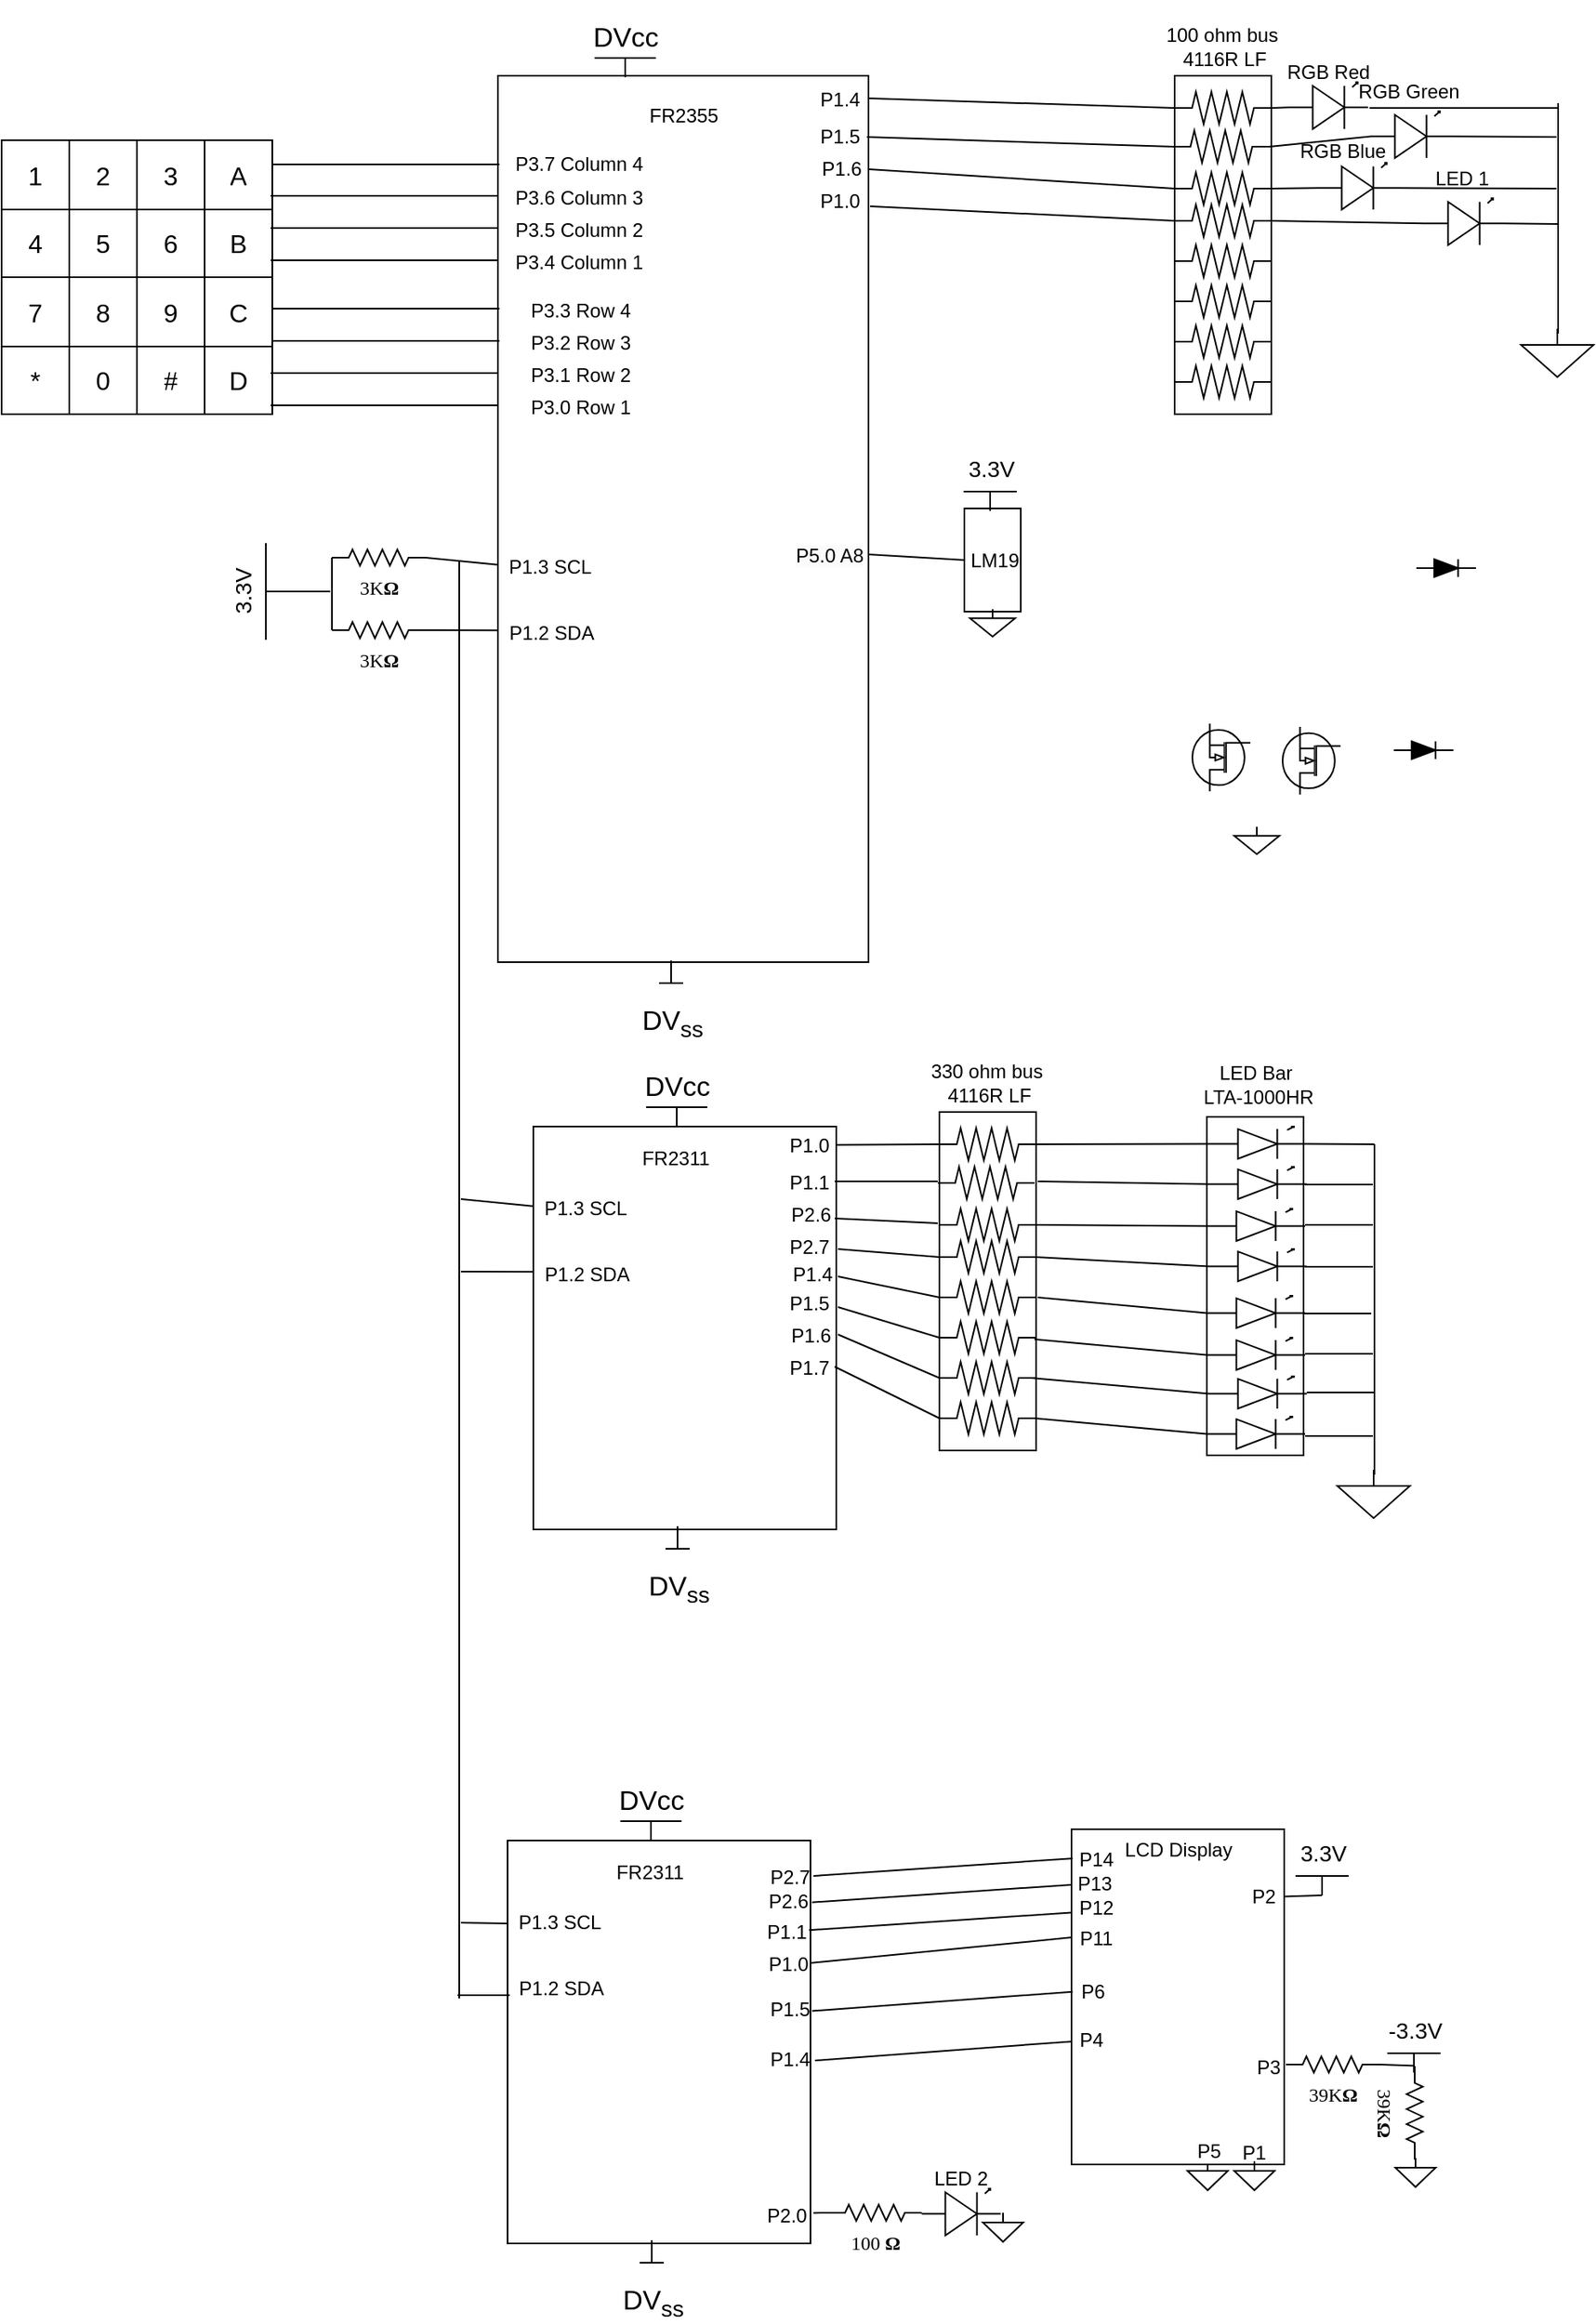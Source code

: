 <mxfile version="26.2.5">
  <diagram name="Page-1" id="7e0a89b8-554c-2b80-1dc8-d5c74ca68de4">
    <mxGraphModel dx="1454" dy="872" grid="1" gridSize="1" guides="0" tooltips="1" connect="1" arrows="1" fold="1" page="1" pageScale="1" pageWidth="1100" pageHeight="850" background="none" math="0" shadow="0">
      <root>
        <mxCell id="0" />
        <mxCell id="1" parent="0" />
        <mxCell id="IWLJOj-bWdNwNhBtovuA-1" value="3K&lt;b&gt;Ω&lt;/b&gt;" style="verticalLabelPosition=bottom;shadow=0;dashed=0;align=center;html=1;verticalAlign=top;strokeWidth=1;shape=mxgraph.electrical.resistors.resistor_2;rounded=1;comic=0;labelBackgroundColor=none;fontFamily=Verdana;fontSize=12" parent="1" vertex="1">
          <mxGeometry x="277" y="394" width="58" height="10" as="geometry" />
        </mxCell>
        <mxCell id="IWLJOj-bWdNwNhBtovuA-3" value="" style="shape=table;startSize=0;container=1;collapsible=0;childLayout=tableLayout;fontSize=16;" parent="1" vertex="1">
          <mxGeometry x="72" y="140" width="168" height="170" as="geometry" />
        </mxCell>
        <mxCell id="IWLJOj-bWdNwNhBtovuA-28" style="shape=tableRow;horizontal=0;startSize=0;swimlaneHead=0;swimlaneBody=0;strokeColor=inherit;top=0;left=0;bottom=0;right=0;collapsible=0;dropTarget=0;fillColor=none;points=[[0,0.5],[1,0.5]];portConstraint=eastwest;fontSize=16;" parent="IWLJOj-bWdNwNhBtovuA-3" vertex="1">
          <mxGeometry width="168" height="43" as="geometry" />
        </mxCell>
        <mxCell id="IWLJOj-bWdNwNhBtovuA-29" value="1" style="shape=partialRectangle;html=1;whiteSpace=wrap;connectable=0;strokeColor=inherit;overflow=hidden;fillColor=none;top=0;left=0;bottom=0;right=0;pointerEvents=1;fontSize=16;" parent="IWLJOj-bWdNwNhBtovuA-28" vertex="1">
          <mxGeometry width="42" height="43" as="geometry">
            <mxRectangle width="42" height="43" as="alternateBounds" />
          </mxGeometry>
        </mxCell>
        <mxCell id="IWLJOj-bWdNwNhBtovuA-30" value="2" style="shape=partialRectangle;html=1;whiteSpace=wrap;connectable=0;strokeColor=inherit;overflow=hidden;fillColor=none;top=0;left=0;bottom=0;right=0;pointerEvents=1;fontSize=16;" parent="IWLJOj-bWdNwNhBtovuA-28" vertex="1">
          <mxGeometry x="42" width="42" height="43" as="geometry">
            <mxRectangle width="42" height="43" as="alternateBounds" />
          </mxGeometry>
        </mxCell>
        <mxCell id="IWLJOj-bWdNwNhBtovuA-31" value="3" style="shape=partialRectangle;html=1;whiteSpace=wrap;connectable=0;strokeColor=inherit;overflow=hidden;fillColor=none;top=0;left=0;bottom=0;right=0;pointerEvents=1;fontSize=16;" parent="IWLJOj-bWdNwNhBtovuA-28" vertex="1">
          <mxGeometry x="84" width="42" height="43" as="geometry">
            <mxRectangle width="42" height="43" as="alternateBounds" />
          </mxGeometry>
        </mxCell>
        <mxCell id="IWLJOj-bWdNwNhBtovuA-32" value="A" style="shape=partialRectangle;html=1;whiteSpace=wrap;connectable=0;strokeColor=inherit;overflow=hidden;fillColor=none;top=0;left=0;bottom=0;right=0;pointerEvents=1;fontSize=16;" parent="IWLJOj-bWdNwNhBtovuA-28" vertex="1">
          <mxGeometry x="126" width="42" height="43" as="geometry">
            <mxRectangle width="42" height="43" as="alternateBounds" />
          </mxGeometry>
        </mxCell>
        <mxCell id="IWLJOj-bWdNwNhBtovuA-4" value="" style="shape=tableRow;horizontal=0;startSize=0;swimlaneHead=0;swimlaneBody=0;strokeColor=inherit;top=0;left=0;bottom=0;right=0;collapsible=0;dropTarget=0;fillColor=none;points=[[0,0.5],[1,0.5]];portConstraint=eastwest;fontSize=16;" parent="IWLJOj-bWdNwNhBtovuA-3" vertex="1">
          <mxGeometry y="43" width="168" height="42" as="geometry" />
        </mxCell>
        <mxCell id="IWLJOj-bWdNwNhBtovuA-5" value="4" style="shape=partialRectangle;html=1;whiteSpace=wrap;connectable=0;strokeColor=inherit;overflow=hidden;fillColor=none;top=0;left=0;bottom=0;right=0;pointerEvents=1;fontSize=16;" parent="IWLJOj-bWdNwNhBtovuA-4" vertex="1">
          <mxGeometry width="42" height="42" as="geometry">
            <mxRectangle width="42" height="42" as="alternateBounds" />
          </mxGeometry>
        </mxCell>
        <mxCell id="IWLJOj-bWdNwNhBtovuA-6" value="5" style="shape=partialRectangle;html=1;whiteSpace=wrap;connectable=0;strokeColor=inherit;overflow=hidden;fillColor=none;top=0;left=0;bottom=0;right=0;pointerEvents=1;fontSize=16;" parent="IWLJOj-bWdNwNhBtovuA-4" vertex="1">
          <mxGeometry x="42" width="42" height="42" as="geometry">
            <mxRectangle width="42" height="42" as="alternateBounds" />
          </mxGeometry>
        </mxCell>
        <mxCell id="IWLJOj-bWdNwNhBtovuA-7" value="6" style="shape=partialRectangle;html=1;whiteSpace=wrap;connectable=0;strokeColor=inherit;overflow=hidden;fillColor=none;top=0;left=0;bottom=0;right=0;pointerEvents=1;fontSize=16;" parent="IWLJOj-bWdNwNhBtovuA-4" vertex="1">
          <mxGeometry x="84" width="42" height="42" as="geometry">
            <mxRectangle width="42" height="42" as="alternateBounds" />
          </mxGeometry>
        </mxCell>
        <mxCell id="IWLJOj-bWdNwNhBtovuA-33" value="B" style="shape=partialRectangle;html=1;whiteSpace=wrap;connectable=0;strokeColor=inherit;overflow=hidden;fillColor=none;top=0;left=0;bottom=0;right=0;pointerEvents=1;fontSize=16;" parent="IWLJOj-bWdNwNhBtovuA-4" vertex="1">
          <mxGeometry x="126" width="42" height="42" as="geometry">
            <mxRectangle width="42" height="42" as="alternateBounds" />
          </mxGeometry>
        </mxCell>
        <mxCell id="IWLJOj-bWdNwNhBtovuA-8" value="" style="shape=tableRow;horizontal=0;startSize=0;swimlaneHead=0;swimlaneBody=0;strokeColor=inherit;top=0;left=0;bottom=0;right=0;collapsible=0;dropTarget=0;fillColor=none;points=[[0,0.5],[1,0.5]];portConstraint=eastwest;fontSize=16;" parent="IWLJOj-bWdNwNhBtovuA-3" vertex="1">
          <mxGeometry y="85" width="168" height="43" as="geometry" />
        </mxCell>
        <mxCell id="IWLJOj-bWdNwNhBtovuA-9" value="7" style="shape=partialRectangle;html=1;whiteSpace=wrap;connectable=0;strokeColor=inherit;overflow=hidden;fillColor=none;top=0;left=0;bottom=0;right=0;pointerEvents=1;fontSize=16;" parent="IWLJOj-bWdNwNhBtovuA-8" vertex="1">
          <mxGeometry width="42" height="43" as="geometry">
            <mxRectangle width="42" height="43" as="alternateBounds" />
          </mxGeometry>
        </mxCell>
        <mxCell id="IWLJOj-bWdNwNhBtovuA-10" value="8" style="shape=partialRectangle;html=1;whiteSpace=wrap;connectable=0;strokeColor=inherit;overflow=hidden;fillColor=none;top=0;left=0;bottom=0;right=0;pointerEvents=1;fontSize=16;" parent="IWLJOj-bWdNwNhBtovuA-8" vertex="1">
          <mxGeometry x="42" width="42" height="43" as="geometry">
            <mxRectangle width="42" height="43" as="alternateBounds" />
          </mxGeometry>
        </mxCell>
        <mxCell id="IWLJOj-bWdNwNhBtovuA-11" value="9" style="shape=partialRectangle;html=1;whiteSpace=wrap;connectable=0;strokeColor=inherit;overflow=hidden;fillColor=none;top=0;left=0;bottom=0;right=0;pointerEvents=1;fontSize=16;" parent="IWLJOj-bWdNwNhBtovuA-8" vertex="1">
          <mxGeometry x="84" width="42" height="43" as="geometry">
            <mxRectangle width="42" height="43" as="alternateBounds" />
          </mxGeometry>
        </mxCell>
        <mxCell id="IWLJOj-bWdNwNhBtovuA-34" value="C" style="shape=partialRectangle;html=1;whiteSpace=wrap;connectable=0;strokeColor=inherit;overflow=hidden;fillColor=none;top=0;left=0;bottom=0;right=0;pointerEvents=1;fontSize=16;" parent="IWLJOj-bWdNwNhBtovuA-8" vertex="1">
          <mxGeometry x="126" width="42" height="43" as="geometry">
            <mxRectangle width="42" height="43" as="alternateBounds" />
          </mxGeometry>
        </mxCell>
        <mxCell id="IWLJOj-bWdNwNhBtovuA-12" value="" style="shape=tableRow;horizontal=0;startSize=0;swimlaneHead=0;swimlaneBody=0;strokeColor=inherit;top=0;left=0;bottom=0;right=0;collapsible=0;dropTarget=0;fillColor=none;points=[[0,0.5],[1,0.5]];portConstraint=eastwest;fontSize=16;" parent="IWLJOj-bWdNwNhBtovuA-3" vertex="1">
          <mxGeometry y="128" width="168" height="42" as="geometry" />
        </mxCell>
        <mxCell id="IWLJOj-bWdNwNhBtovuA-13" value="*" style="shape=partialRectangle;html=1;whiteSpace=wrap;connectable=0;strokeColor=inherit;overflow=hidden;fillColor=none;top=0;left=0;bottom=0;right=0;pointerEvents=1;fontSize=16;" parent="IWLJOj-bWdNwNhBtovuA-12" vertex="1">
          <mxGeometry width="42" height="42" as="geometry">
            <mxRectangle width="42" height="42" as="alternateBounds" />
          </mxGeometry>
        </mxCell>
        <mxCell id="IWLJOj-bWdNwNhBtovuA-14" value="0" style="shape=partialRectangle;html=1;whiteSpace=wrap;connectable=0;strokeColor=inherit;overflow=hidden;fillColor=none;top=0;left=0;bottom=0;right=0;pointerEvents=1;fontSize=16;" parent="IWLJOj-bWdNwNhBtovuA-12" vertex="1">
          <mxGeometry x="42" width="42" height="42" as="geometry">
            <mxRectangle width="42" height="42" as="alternateBounds" />
          </mxGeometry>
        </mxCell>
        <mxCell id="IWLJOj-bWdNwNhBtovuA-15" value="#" style="shape=partialRectangle;html=1;whiteSpace=wrap;connectable=0;strokeColor=inherit;overflow=hidden;fillColor=none;top=0;left=0;bottom=0;right=0;pointerEvents=1;fontSize=16;" parent="IWLJOj-bWdNwNhBtovuA-12" vertex="1">
          <mxGeometry x="84" width="42" height="42" as="geometry">
            <mxRectangle width="42" height="42" as="alternateBounds" />
          </mxGeometry>
        </mxCell>
        <mxCell id="IWLJOj-bWdNwNhBtovuA-35" value="D" style="shape=partialRectangle;html=1;whiteSpace=wrap;connectable=0;strokeColor=inherit;overflow=hidden;fillColor=none;top=0;left=0;bottom=0;right=0;pointerEvents=1;fontSize=16;" parent="IWLJOj-bWdNwNhBtovuA-12" vertex="1">
          <mxGeometry x="126" width="42" height="42" as="geometry">
            <mxRectangle width="42" height="42" as="alternateBounds" />
          </mxGeometry>
        </mxCell>
        <mxCell id="IWLJOj-bWdNwNhBtovuA-36" value="" style="rounded=0;whiteSpace=wrap;html=1;" parent="1" vertex="1">
          <mxGeometry x="380" y="100" width="230" height="550" as="geometry" />
        </mxCell>
        <mxCell id="IWLJOj-bWdNwNhBtovuA-37" value="FR2355" style="text;html=1;align=center;verticalAlign=middle;resizable=0;points=[];autosize=1;strokeColor=none;fillColor=none;" parent="1" vertex="1">
          <mxGeometry x="460" y="110" width="70" height="30" as="geometry" />
        </mxCell>
        <mxCell id="IWLJOj-bWdNwNhBtovuA-38" value="P3.6 Column 3" style="text;html=1;align=center;verticalAlign=middle;resizable=0;points=[];autosize=1;strokeColor=none;fillColor=none;" parent="1" vertex="1">
          <mxGeometry x="381" y="162" width="98" height="27" as="geometry" />
        </mxCell>
        <mxCell id="IWLJOj-bWdNwNhBtovuA-39" value="P3.7 Column 4" style="text;html=1;align=center;verticalAlign=middle;resizable=0;points=[];autosize=1;strokeColor=none;fillColor=none;" parent="1" vertex="1">
          <mxGeometry x="380" y="140" width="100" height="30" as="geometry" />
        </mxCell>
        <mxCell id="IWLJOj-bWdNwNhBtovuA-40" value="P3.5 Column 2" style="text;html=1;align=center;verticalAlign=middle;resizable=0;points=[];autosize=1;strokeColor=none;fillColor=none;" parent="1" vertex="1">
          <mxGeometry x="381" y="182" width="98" height="27" as="geometry" />
        </mxCell>
        <mxCell id="IWLJOj-bWdNwNhBtovuA-41" value="P3.4 Column 1" style="text;html=1;align=center;verticalAlign=middle;resizable=0;points=[];autosize=1;strokeColor=none;fillColor=none;" parent="1" vertex="1">
          <mxGeometry x="381" y="202" width="98" height="27" as="geometry" />
        </mxCell>
        <mxCell id="IWLJOj-bWdNwNhBtovuA-42" value="P3.3 Row 4" style="text;html=1;align=center;verticalAlign=middle;resizable=0;points=[];autosize=1;strokeColor=none;fillColor=none;" parent="1" vertex="1">
          <mxGeometry x="390" y="232" width="81" height="27" as="geometry" />
        </mxCell>
        <mxCell id="IWLJOj-bWdNwNhBtovuA-43" value="P3.2 Row 3" style="text;html=1;align=center;verticalAlign=middle;resizable=0;points=[];autosize=1;strokeColor=none;fillColor=none;" parent="1" vertex="1">
          <mxGeometry x="390" y="252" width="81" height="27" as="geometry" />
        </mxCell>
        <mxCell id="IWLJOj-bWdNwNhBtovuA-44" value="P3.1 Row 2" style="text;html=1;align=center;verticalAlign=middle;resizable=0;points=[];autosize=1;strokeColor=none;fillColor=none;" parent="1" vertex="1">
          <mxGeometry x="390" y="272" width="81" height="27" as="geometry" />
        </mxCell>
        <mxCell id="IWLJOj-bWdNwNhBtovuA-45" value="P3.0 Row 1" style="text;html=1;align=center;verticalAlign=middle;resizable=0;points=[];autosize=1;strokeColor=none;fillColor=none;" parent="1" vertex="1">
          <mxGeometry x="390" y="292" width="81" height="27" as="geometry" />
        </mxCell>
        <mxCell id="IWLJOj-bWdNwNhBtovuA-47" value="" style="endArrow=none;html=1;rounded=0;entryX=0.01;entryY=0.5;entryDx=0;entryDy=0;entryPerimeter=0;" parent="1" target="IWLJOj-bWdNwNhBtovuA-39" edge="1">
          <mxGeometry width="50" height="50" relative="1" as="geometry">
            <mxPoint x="240" y="155" as="sourcePoint" />
            <mxPoint x="310" y="150" as="targetPoint" />
          </mxGeometry>
        </mxCell>
        <mxCell id="IWLJOj-bWdNwNhBtovuA-49" value="" style="endArrow=none;html=1;rounded=0;entryX=0.01;entryY=0.5;entryDx=0;entryDy=0;entryPerimeter=0;" parent="1" edge="1">
          <mxGeometry width="50" height="50" relative="1" as="geometry">
            <mxPoint x="239" y="174.5" as="sourcePoint" />
            <mxPoint x="380" y="174.5" as="targetPoint" />
          </mxGeometry>
        </mxCell>
        <mxCell id="IWLJOj-bWdNwNhBtovuA-50" value="" style="endArrow=none;html=1;rounded=0;entryX=0.01;entryY=0.5;entryDx=0;entryDy=0;entryPerimeter=0;" parent="1" edge="1">
          <mxGeometry width="50" height="50" relative="1" as="geometry">
            <mxPoint x="239" y="194.5" as="sourcePoint" />
            <mxPoint x="380" y="194.5" as="targetPoint" />
          </mxGeometry>
        </mxCell>
        <mxCell id="IWLJOj-bWdNwNhBtovuA-51" value="" style="endArrow=none;html=1;rounded=0;entryX=0.01;entryY=0.5;entryDx=0;entryDy=0;entryPerimeter=0;" parent="1" edge="1">
          <mxGeometry width="50" height="50" relative="1" as="geometry">
            <mxPoint x="239" y="214.5" as="sourcePoint" />
            <mxPoint x="380" y="214.5" as="targetPoint" />
          </mxGeometry>
        </mxCell>
        <mxCell id="IWLJOj-bWdNwNhBtovuA-52" value="" style="endArrow=none;html=1;rounded=0;entryX=0.01;entryY=0.5;entryDx=0;entryDy=0;entryPerimeter=0;" parent="1" edge="1">
          <mxGeometry width="50" height="50" relative="1" as="geometry">
            <mxPoint x="240" y="244.5" as="sourcePoint" />
            <mxPoint x="381" y="244.5" as="targetPoint" />
          </mxGeometry>
        </mxCell>
        <mxCell id="IWLJOj-bWdNwNhBtovuA-53" value="" style="endArrow=none;html=1;rounded=0;entryX=0.01;entryY=0.5;entryDx=0;entryDy=0;entryPerimeter=0;" parent="1" edge="1">
          <mxGeometry width="50" height="50" relative="1" as="geometry">
            <mxPoint x="240" y="264.5" as="sourcePoint" />
            <mxPoint x="381" y="264.5" as="targetPoint" />
          </mxGeometry>
        </mxCell>
        <mxCell id="IWLJOj-bWdNwNhBtovuA-54" value="" style="endArrow=none;html=1;rounded=0;entryX=0.01;entryY=0.5;entryDx=0;entryDy=0;entryPerimeter=0;" parent="1" edge="1">
          <mxGeometry width="50" height="50" relative="1" as="geometry">
            <mxPoint x="239" y="284.5" as="sourcePoint" />
            <mxPoint x="380" y="284.5" as="targetPoint" />
          </mxGeometry>
        </mxCell>
        <mxCell id="IWLJOj-bWdNwNhBtovuA-55" value="" style="endArrow=none;html=1;rounded=0;entryX=0.01;entryY=0.5;entryDx=0;entryDy=0;entryPerimeter=0;" parent="1" edge="1">
          <mxGeometry width="50" height="50" relative="1" as="geometry">
            <mxPoint x="239" y="304.5" as="sourcePoint" />
            <mxPoint x="380" y="304.5" as="targetPoint" />
          </mxGeometry>
        </mxCell>
        <mxCell id="IWLJOj-bWdNwNhBtovuA-57" value="" style="rounded=0;whiteSpace=wrap;html=1;" parent="1" vertex="1">
          <mxGeometry x="800" y="100" width="60" height="210" as="geometry" />
        </mxCell>
        <mxCell id="IWLJOj-bWdNwNhBtovuA-56" value="" style="pointerEvents=1;verticalLabelPosition=bottom;shadow=0;dashed=0;align=center;html=1;verticalAlign=top;shape=mxgraph.electrical.resistors.resistor_2;" parent="1" vertex="1">
          <mxGeometry x="800" y="110" width="60" height="20" as="geometry" />
        </mxCell>
        <mxCell id="IWLJOj-bWdNwNhBtovuA-58" value="" style="pointerEvents=1;verticalLabelPosition=bottom;shadow=0;dashed=0;align=center;html=1;verticalAlign=top;shape=mxgraph.electrical.resistors.resistor_2;" parent="1" vertex="1">
          <mxGeometry x="800" y="160" width="60" height="20" as="geometry" />
        </mxCell>
        <mxCell id="IWLJOj-bWdNwNhBtovuA-59" value="" style="pointerEvents=1;verticalLabelPosition=bottom;shadow=0;dashed=0;align=center;html=1;verticalAlign=top;shape=mxgraph.electrical.resistors.resistor_2;" parent="1" vertex="1">
          <mxGeometry x="799" y="134" width="60" height="20" as="geometry" />
        </mxCell>
        <mxCell id="IWLJOj-bWdNwNhBtovuA-60" value="" style="pointerEvents=1;verticalLabelPosition=bottom;shadow=0;dashed=0;align=center;html=1;verticalAlign=top;shape=mxgraph.electrical.resistors.resistor_2;" parent="1" vertex="1">
          <mxGeometry x="800" y="180" width="60" height="20" as="geometry" />
        </mxCell>
        <mxCell id="IWLJOj-bWdNwNhBtovuA-61" value="" style="pointerEvents=1;verticalLabelPosition=bottom;shadow=0;dashed=0;align=center;html=1;verticalAlign=top;shape=mxgraph.electrical.resistors.resistor_2;" parent="1" vertex="1">
          <mxGeometry x="800" y="205" width="60" height="20" as="geometry" />
        </mxCell>
        <mxCell id="IWLJOj-bWdNwNhBtovuA-62" value="" style="pointerEvents=1;verticalLabelPosition=bottom;shadow=0;dashed=0;align=center;html=1;verticalAlign=top;shape=mxgraph.electrical.resistors.resistor_2;" parent="1" vertex="1">
          <mxGeometry x="800" y="230" width="60" height="20" as="geometry" />
        </mxCell>
        <mxCell id="IWLJOj-bWdNwNhBtovuA-63" value="" style="pointerEvents=1;verticalLabelPosition=bottom;shadow=0;dashed=0;align=center;html=1;verticalAlign=top;shape=mxgraph.electrical.resistors.resistor_2;" parent="1" vertex="1">
          <mxGeometry x="800" y="255" width="60" height="20" as="geometry" />
        </mxCell>
        <mxCell id="IWLJOj-bWdNwNhBtovuA-64" value="" style="pointerEvents=1;verticalLabelPosition=bottom;shadow=0;dashed=0;align=center;html=1;verticalAlign=top;shape=mxgraph.electrical.resistors.resistor_2;" parent="1" vertex="1">
          <mxGeometry x="800" y="280" width="60" height="20" as="geometry" />
        </mxCell>
        <mxCell id="IWLJOj-bWdNwNhBtovuA-65" value="P1.4" style="text;html=1;align=center;verticalAlign=middle;resizable=0;points=[];autosize=1;strokeColor=none;fillColor=none;" parent="1" vertex="1">
          <mxGeometry x="570" y="101" width="44" height="27" as="geometry" />
        </mxCell>
        <mxCell id="IWLJOj-bWdNwNhBtovuA-66" value="P1.5" style="text;html=1;align=center;verticalAlign=middle;resizable=0;points=[];autosize=1;strokeColor=none;fillColor=none;" parent="1" vertex="1">
          <mxGeometry x="570" y="124" width="44" height="27" as="geometry" />
        </mxCell>
        <mxCell id="IWLJOj-bWdNwNhBtovuA-68" value="P1.6" style="text;html=1;align=center;verticalAlign=middle;resizable=0;points=[];autosize=1;strokeColor=none;fillColor=none;" parent="1" vertex="1">
          <mxGeometry x="571" y="144" width="44" height="27" as="geometry" />
        </mxCell>
        <mxCell id="IWLJOj-bWdNwNhBtovuA-69" value="" style="endArrow=none;html=1;rounded=0;entryX=0;entryY=0.5;entryDx=0;entryDy=0;entryPerimeter=0;" parent="1" target="IWLJOj-bWdNwNhBtovuA-56" edge="1">
          <mxGeometry width="50" height="50" relative="1" as="geometry">
            <mxPoint x="610" y="114" as="sourcePoint" />
            <mxPoint x="753" y="110" as="targetPoint" />
          </mxGeometry>
        </mxCell>
        <mxCell id="IWLJOj-bWdNwNhBtovuA-70" value="" style="endArrow=none;html=1;rounded=0;entryX=0;entryY=0.5;entryDx=0;entryDy=0;entryPerimeter=0;exitX=0.864;exitY=-0.222;exitDx=0;exitDy=0;exitPerimeter=0;" parent="1" source="IWLJOj-bWdNwNhBtovuA-68" target="IWLJOj-bWdNwNhBtovuA-59" edge="1">
          <mxGeometry width="50" height="50" relative="1" as="geometry">
            <mxPoint x="702" y="182" as="sourcePoint" />
            <mxPoint x="752" y="132" as="targetPoint" />
          </mxGeometry>
        </mxCell>
        <mxCell id="IWLJOj-bWdNwNhBtovuA-71" value="" style="endArrow=none;html=1;rounded=0;entryX=0;entryY=0.5;entryDx=0;entryDy=0;entryPerimeter=0;exitX=0.886;exitY=0.519;exitDx=0;exitDy=0;exitPerimeter=0;" parent="1" source="IWLJOj-bWdNwNhBtovuA-68" target="IWLJOj-bWdNwNhBtovuA-58" edge="1">
          <mxGeometry width="50" height="50" relative="1" as="geometry">
            <mxPoint x="670" y="331" as="sourcePoint" />
            <mxPoint x="720" y="281" as="targetPoint" />
          </mxGeometry>
        </mxCell>
        <mxCell id="IWLJOj-bWdNwNhBtovuA-72" value="P1.0" style="text;html=1;align=center;verticalAlign=middle;resizable=0;points=[];autosize=1;strokeColor=none;fillColor=none;" parent="1" vertex="1">
          <mxGeometry x="570" y="164" width="44" height="27" as="geometry" />
        </mxCell>
        <mxCell id="IWLJOj-bWdNwNhBtovuA-73" value="" style="endArrow=none;html=1;rounded=0;entryX=0;entryY=0.5;entryDx=0;entryDy=0;entryPerimeter=0;exitX=0.932;exitY=0.63;exitDx=0;exitDy=0;exitPerimeter=0;" parent="1" source="IWLJOj-bWdNwNhBtovuA-72" target="IWLJOj-bWdNwNhBtovuA-60" edge="1">
          <mxGeometry width="50" height="50" relative="1" as="geometry">
            <mxPoint x="668" y="244" as="sourcePoint" />
            <mxPoint x="718" y="194" as="targetPoint" />
          </mxGeometry>
        </mxCell>
        <mxCell id="IWLJOj-bWdNwNhBtovuA-74" value="" style="verticalLabelPosition=bottom;shadow=0;dashed=0;align=center;html=1;verticalAlign=top;shape=mxgraph.electrical.opto_electronics.led_1;pointerEvents=1;" parent="1" vertex="1">
          <mxGeometry x="871" y="104" width="49" height="29" as="geometry" />
        </mxCell>
        <mxCell id="IWLJOj-bWdNwNhBtovuA-76" value="RGB Red" style="text;html=1;align=center;verticalAlign=middle;resizable=0;points=[];autosize=1;strokeColor=none;fillColor=none;" parent="1" vertex="1">
          <mxGeometry x="860" y="84" width="70" height="27" as="geometry" />
        </mxCell>
        <mxCell id="IWLJOj-bWdNwNhBtovuA-77" value="" style="endArrow=none;html=1;rounded=0;exitX=1;exitY=0.5;exitDx=0;exitDy=0;exitPerimeter=0;entryX=0;entryY=0.54;entryDx=0;entryDy=0;entryPerimeter=0;" parent="1" source="IWLJOj-bWdNwNhBtovuA-56" target="IWLJOj-bWdNwNhBtovuA-74" edge="1">
          <mxGeometry width="50" height="50" relative="1" as="geometry">
            <mxPoint x="890" y="218" as="sourcePoint" />
            <mxPoint x="940" y="168" as="targetPoint" />
          </mxGeometry>
        </mxCell>
        <mxCell id="IWLJOj-bWdNwNhBtovuA-91" value="" style="verticalLabelPosition=bottom;shadow=0;dashed=0;align=center;html=1;verticalAlign=top;shape=mxgraph.electrical.opto_electronics.led_1;pointerEvents=1;" parent="1" vertex="1">
          <mxGeometry x="922" y="122" width="49" height="29" as="geometry" />
        </mxCell>
        <mxCell id="IWLJOj-bWdNwNhBtovuA-92" value="RGB Green" style="text;html=1;align=center;verticalAlign=middle;resizable=0;points=[];autosize=1;strokeColor=none;fillColor=none;" parent="1" vertex="1">
          <mxGeometry x="904" y="96" width="82" height="27" as="geometry" />
        </mxCell>
        <mxCell id="IWLJOj-bWdNwNhBtovuA-93" value="" style="endArrow=none;html=1;rounded=0;exitX=1;exitY=0.5;exitDx=0;exitDy=0;exitPerimeter=0;entryX=0;entryY=0.54;entryDx=0;entryDy=0;entryPerimeter=0;" parent="1" source="IWLJOj-bWdNwNhBtovuA-59" target="IWLJOj-bWdNwNhBtovuA-91" edge="1">
          <mxGeometry width="50" height="50" relative="1" as="geometry">
            <mxPoint x="891" y="143" as="sourcePoint" />
            <mxPoint x="971" y="191" as="targetPoint" />
          </mxGeometry>
        </mxCell>
        <mxCell id="IWLJOj-bWdNwNhBtovuA-94" value="" style="verticalLabelPosition=bottom;shadow=0;dashed=0;align=center;html=1;verticalAlign=top;shape=mxgraph.electrical.opto_electronics.led_1;pointerEvents=1;" parent="1" vertex="1">
          <mxGeometry x="889" y="154" width="49" height="29" as="geometry" />
        </mxCell>
        <mxCell id="IWLJOj-bWdNwNhBtovuA-95" value="RGB Blue" style="text;html=1;align=center;verticalAlign=middle;resizable=0;points=[];autosize=1;strokeColor=none;fillColor=none;" parent="1" vertex="1">
          <mxGeometry x="868" y="133" width="72" height="27" as="geometry" />
        </mxCell>
        <mxCell id="IWLJOj-bWdNwNhBtovuA-96" value="" style="endArrow=none;html=1;rounded=0;entryX=0;entryY=0.54;entryDx=0;entryDy=0;entryPerimeter=0;exitX=1;exitY=0.5;exitDx=0;exitDy=0;exitPerimeter=0;" parent="1" source="IWLJOj-bWdNwNhBtovuA-58" target="IWLJOj-bWdNwNhBtovuA-94" edge="1">
          <mxGeometry width="50" height="50" relative="1" as="geometry">
            <mxPoint x="892" y="225" as="sourcePoint" />
            <mxPoint x="938" y="223" as="targetPoint" />
          </mxGeometry>
        </mxCell>
        <mxCell id="IWLJOj-bWdNwNhBtovuA-98" value="" style="verticalLabelPosition=bottom;shadow=0;dashed=0;align=center;html=1;verticalAlign=top;shape=mxgraph.electrical.opto_electronics.led_1;pointerEvents=1;" parent="1" vertex="1">
          <mxGeometry x="955" y="176" width="49" height="29" as="geometry" />
        </mxCell>
        <mxCell id="IWLJOj-bWdNwNhBtovuA-99" value="LED 1" style="text;html=1;align=center;verticalAlign=middle;resizable=0;points=[];autosize=1;strokeColor=none;fillColor=none;" parent="1" vertex="1">
          <mxGeometry x="952" y="150" width="52" height="27" as="geometry" />
        </mxCell>
        <mxCell id="IWLJOj-bWdNwNhBtovuA-100" value="" style="endArrow=none;html=1;rounded=0;exitX=1;exitY=0.5;exitDx=0;exitDy=0;exitPerimeter=0;entryX=0;entryY=0.54;entryDx=0;entryDy=0;entryPerimeter=0;" parent="1" source="IWLJOj-bWdNwNhBtovuA-60" target="IWLJOj-bWdNwNhBtovuA-98" edge="1">
          <mxGeometry width="50" height="50" relative="1" as="geometry">
            <mxPoint x="924" y="197" as="sourcePoint" />
            <mxPoint x="1004" y="245" as="targetPoint" />
          </mxGeometry>
        </mxCell>
        <mxCell id="IWLJOj-bWdNwNhBtovuA-101" value="100 ohm bus&lt;div&gt;&amp;nbsp;4116R LF&lt;/div&gt;" style="text;html=1;align=center;verticalAlign=middle;resizable=0;points=[];autosize=1;strokeColor=none;fillColor=none;" parent="1" vertex="1">
          <mxGeometry x="785" y="61" width="88" height="42" as="geometry" />
        </mxCell>
        <mxCell id="IWLJOj-bWdNwNhBtovuA-102" value="" style="endArrow=none;html=1;rounded=0;" parent="1" edge="1">
          <mxGeometry width="50" height="50" relative="1" as="geometry">
            <mxPoint x="1038" y="117" as="sourcePoint" />
            <mxPoint x="1038" y="260" as="targetPoint" />
          </mxGeometry>
        </mxCell>
        <mxCell id="IWLJOj-bWdNwNhBtovuA-103" value="" style="endArrow=none;html=1;rounded=0;exitX=0.207;exitY=0.889;exitDx=0;exitDy=0;exitPerimeter=0;" parent="1" source="IWLJOj-bWdNwNhBtovuA-92" edge="1">
          <mxGeometry width="50" height="50" relative="1" as="geometry">
            <mxPoint x="909" y="73" as="sourcePoint" />
            <mxPoint x="1038" y="120" as="targetPoint" />
          </mxGeometry>
        </mxCell>
        <mxCell id="IWLJOj-bWdNwNhBtovuA-104" value="" style="endArrow=none;html=1;rounded=0;exitX=1;exitY=0.54;exitDx=0;exitDy=0;exitPerimeter=0;" parent="1" source="IWLJOj-bWdNwNhBtovuA-91" edge="1">
          <mxGeometry width="50" height="50" relative="1" as="geometry">
            <mxPoint x="956" y="403" as="sourcePoint" />
            <mxPoint x="1037" y="138" as="targetPoint" />
          </mxGeometry>
        </mxCell>
        <mxCell id="IWLJOj-bWdNwNhBtovuA-105" value="" style="endArrow=none;html=1;rounded=0;exitX=1;exitY=0.54;exitDx=0;exitDy=0;exitPerimeter=0;" parent="1" source="IWLJOj-bWdNwNhBtovuA-94" edge="1">
          <mxGeometry width="50" height="50" relative="1" as="geometry">
            <mxPoint x="1055" y="145" as="sourcePoint" />
            <mxPoint x="1037" y="170" as="targetPoint" />
          </mxGeometry>
        </mxCell>
        <mxCell id="IWLJOj-bWdNwNhBtovuA-106" value="" style="endArrow=none;html=1;rounded=0;exitX=1;exitY=0.54;exitDx=0;exitDy=0;exitPerimeter=0;" parent="1" source="IWLJOj-bWdNwNhBtovuA-98" edge="1">
          <mxGeometry width="50" height="50" relative="1" as="geometry">
            <mxPoint x="908" y="329" as="sourcePoint" />
            <mxPoint x="1038" y="192" as="targetPoint" />
          </mxGeometry>
        </mxCell>
        <mxCell id="IWLJOj-bWdNwNhBtovuA-107" value="" style="pointerEvents=1;verticalLabelPosition=bottom;shadow=0;dashed=0;align=center;html=1;verticalAlign=top;shape=mxgraph.electrical.signal_sources.signal_ground;" parent="1" vertex="1">
          <mxGeometry x="1015" y="257" width="45" height="30" as="geometry" />
        </mxCell>
        <mxCell id="IWLJOj-bWdNwNhBtovuA-108" value="&lt;sub&gt;&lt;font style=&quot;font-size: 17px;&quot;&gt;DVcc&lt;/font&gt;&lt;/sub&gt;" style="verticalLabelPosition=top;verticalAlign=bottom;shape=mxgraph.electrical.signal_sources.vdd;shadow=0;dashed=0;align=center;strokeWidth=1;fontSize=24;html=1;flipV=1;" parent="1" vertex="1">
          <mxGeometry x="440" y="89" width="38" height="12" as="geometry" />
        </mxCell>
        <mxCell id="IWLJOj-bWdNwNhBtovuA-109" value="&lt;font style=&quot;font-size: 17px;&quot;&gt;DV&lt;sub style=&quot;&quot;&gt;ss&lt;/sub&gt;&lt;/font&gt;" style="pointerEvents=1;verticalLabelPosition=bottom;shadow=0;dashed=0;align=center;html=1;verticalAlign=top;shape=mxgraph.electrical.signal_sources.vss2;fontSize=24;flipV=1;" parent="1" vertex="1">
          <mxGeometry x="480" y="649" width="15" height="14" as="geometry" />
        </mxCell>
        <mxCell id="IWLJOj-bWdNwNhBtovuA-112" value="&lt;span style=&quot;font-size: 14px;&quot;&gt;3.3V&lt;/span&gt;" style="verticalLabelPosition=top;verticalAlign=bottom;shape=mxgraph.electrical.signal_sources.vdd;shadow=0;dashed=0;align=center;strokeWidth=1;fontSize=24;html=1;flipV=1;rotation=-90;" parent="1" vertex="1">
          <mxGeometry x="226" y="400" width="60" height="40" as="geometry" />
        </mxCell>
        <mxCell id="IWLJOj-bWdNwNhBtovuA-119" value="3K&lt;b&gt;Ω&lt;/b&gt;" style="verticalLabelPosition=bottom;shadow=0;dashed=0;align=center;html=1;verticalAlign=top;strokeWidth=1;shape=mxgraph.electrical.resistors.resistor_2;rounded=1;comic=0;labelBackgroundColor=none;fontFamily=Verdana;fontSize=12" parent="1" vertex="1">
          <mxGeometry x="277" y="439" width="58" height="10" as="geometry" />
        </mxCell>
        <mxCell id="IWLJOj-bWdNwNhBtovuA-120" value="" style="endArrow=none;html=1;rounded=0;entryX=0;entryY=0.5;entryDx=0;entryDy=0;entryPerimeter=0;exitX=0;exitY=0.5;exitDx=0;exitDy=0;exitPerimeter=0;" parent="1" source="IWLJOj-bWdNwNhBtovuA-119" target="IWLJOj-bWdNwNhBtovuA-1" edge="1">
          <mxGeometry width="50" height="50" relative="1" as="geometry">
            <mxPoint x="277" y="440" as="sourcePoint" />
            <mxPoint x="295" y="465" as="targetPoint" />
          </mxGeometry>
        </mxCell>
        <mxCell id="IWLJOj-bWdNwNhBtovuA-121" value="P1.3 SCL" style="text;html=1;align=center;verticalAlign=middle;resizable=0;points=[];autosize=1;strokeColor=none;fillColor=none;" parent="1" vertex="1">
          <mxGeometry x="377" y="391" width="70" height="27" as="geometry" />
        </mxCell>
        <mxCell id="IWLJOj-bWdNwNhBtovuA-122" value="P1.2 SDA" style="text;html=1;align=center;verticalAlign=middle;resizable=0;points=[];autosize=1;strokeColor=none;fillColor=none;" parent="1" vertex="1">
          <mxGeometry x="377" y="432" width="72" height="27" as="geometry" />
        </mxCell>
        <mxCell id="IWLJOj-bWdNwNhBtovuA-123" value="&lt;span style=&quot;color: rgb(0, 0, 0); font-family: Helvetica; font-size: 12px; font-style: normal; font-variant-ligatures: normal; font-variant-caps: normal; font-weight: 400; letter-spacing: normal; orphans: 2; text-align: center; text-indent: 0px; text-transform: none; widows: 2; word-spacing: 0px; -webkit-text-stroke-width: 0px; white-space: nowrap; background-color: rgb(251, 251, 251); text-decoration-thickness: initial; text-decoration-style: initial; text-decoration-color: initial; float: none; display: inline !important;&quot;&gt;P5.0 A8&lt;/span&gt;" style="text;whiteSpace=wrap;html=1;" parent="1" vertex="1">
          <mxGeometry x="563" y="384" width="82" height="28" as="geometry" />
        </mxCell>
        <mxCell id="IWLJOj-bWdNwNhBtovuA-124" value="" style="rounded=0;whiteSpace=wrap;html=1;rotation=90;" parent="1" vertex="1">
          <mxGeometry x="655" y="383" width="64" height="35" as="geometry" />
        </mxCell>
        <mxCell id="IWLJOj-bWdNwNhBtovuA-125" value="LM19" style="text;html=1;align=center;verticalAlign=middle;resizable=0;points=[];autosize=1;strokeColor=none;fillColor=none;" parent="1" vertex="1">
          <mxGeometry x="663" y="387" width="49" height="27" as="geometry" />
        </mxCell>
        <mxCell id="IWLJOj-bWdNwNhBtovuA-126" value="" style="endArrow=none;html=1;rounded=0;exitX=0.573;exitY=0.464;exitDx=0;exitDy=0;exitPerimeter=0;entryX=0.5;entryY=1;entryDx=0;entryDy=0;" parent="1" source="IWLJOj-bWdNwNhBtovuA-123" target="IWLJOj-bWdNwNhBtovuA-124" edge="1">
          <mxGeometry width="50" height="50" relative="1" as="geometry">
            <mxPoint x="635" y="500" as="sourcePoint" />
            <mxPoint x="685" y="450" as="targetPoint" />
          </mxGeometry>
        </mxCell>
        <mxCell id="IWLJOj-bWdNwNhBtovuA-128" value="&lt;span style=&quot;font-size: 14px;&quot;&gt;3.3V&lt;/span&gt;" style="verticalLabelPosition=top;verticalAlign=bottom;shape=mxgraph.electrical.signal_sources.vdd;shadow=0;dashed=0;align=center;strokeWidth=1;fontSize=24;html=1;flipV=1;rotation=0;" parent="1" vertex="1">
          <mxGeometry x="669" y="358" width="33" height="12" as="geometry" />
        </mxCell>
        <mxCell id="IWLJOj-bWdNwNhBtovuA-129" value="" style="pointerEvents=1;verticalLabelPosition=bottom;shadow=0;dashed=0;align=center;html=1;verticalAlign=top;shape=mxgraph.electrical.signal_sources.signal_ground;" parent="1" vertex="1">
          <mxGeometry x="673" y="431" width="28" height="17" as="geometry" />
        </mxCell>
        <mxCell id="IWLJOj-bWdNwNhBtovuA-130" value="" style="endArrow=none;html=1;rounded=0;exitX=1;exitY=0.5;exitDx=0;exitDy=0;exitPerimeter=0;entryX=0.036;entryY=0.45;entryDx=0;entryDy=0;entryPerimeter=0;" parent="1" source="IWLJOj-bWdNwNhBtovuA-119" target="IWLJOj-bWdNwNhBtovuA-122" edge="1">
          <mxGeometry width="50" height="50" relative="1" as="geometry">
            <mxPoint x="262" y="534" as="sourcePoint" />
            <mxPoint x="366" y="456" as="targetPoint" />
          </mxGeometry>
        </mxCell>
        <mxCell id="IWLJOj-bWdNwNhBtovuA-131" value="" style="endArrow=none;html=1;rounded=0;exitX=1;exitY=0.5;exitDx=0;exitDy=0;exitPerimeter=0;entryX=0.037;entryY=0.459;entryDx=0;entryDy=0;entryPerimeter=0;" parent="1" source="IWLJOj-bWdNwNhBtovuA-1" target="IWLJOj-bWdNwNhBtovuA-121" edge="1">
          <mxGeometry width="50" height="50" relative="1" as="geometry">
            <mxPoint x="345" y="423" as="sourcePoint" />
            <mxPoint x="395" y="373" as="targetPoint" />
          </mxGeometry>
        </mxCell>
        <mxCell id="IWLJOj-bWdNwNhBtovuA-132" value="" style="endArrow=none;html=1;rounded=0;" parent="1" edge="1">
          <mxGeometry width="50" height="50" relative="1" as="geometry">
            <mxPoint x="356" y="1293" as="sourcePoint" />
            <mxPoint x="356" y="401" as="targetPoint" />
          </mxGeometry>
        </mxCell>
        <mxCell id="IWLJOj-bWdNwNhBtovuA-133" value="" style="rounded=0;whiteSpace=wrap;html=1;" parent="1" vertex="1">
          <mxGeometry x="402" y="752" width="188" height="250" as="geometry" />
        </mxCell>
        <mxCell id="IWLJOj-bWdNwNhBtovuA-134" value="FR2311" style="text;html=1;align=center;verticalAlign=middle;resizable=0;points=[];autosize=1;strokeColor=none;fillColor=none;" parent="1" vertex="1">
          <mxGeometry x="459" y="758" width="61" height="27" as="geometry" />
        </mxCell>
        <mxCell id="IWLJOj-bWdNwNhBtovuA-143" value="P1.0" style="text;html=1;align=center;verticalAlign=middle;resizable=0;points=[];autosize=1;strokeColor=none;fillColor=none;" parent="1" vertex="1">
          <mxGeometry x="551" y="750" width="44" height="27" as="geometry" />
        </mxCell>
        <mxCell id="IWLJOj-bWdNwNhBtovuA-144" value="P1.1" style="text;html=1;align=center;verticalAlign=middle;resizable=0;points=[];autosize=1;strokeColor=none;fillColor=none;" parent="1" vertex="1">
          <mxGeometry x="551" y="773" width="44" height="27" as="geometry" />
        </mxCell>
        <mxCell id="IWLJOj-bWdNwNhBtovuA-145" value="P2.6" style="text;html=1;align=center;verticalAlign=middle;resizable=0;points=[];autosize=1;strokeColor=none;fillColor=none;" parent="1" vertex="1">
          <mxGeometry x="552" y="793" width="44" height="27" as="geometry" />
        </mxCell>
        <mxCell id="IWLJOj-bWdNwNhBtovuA-146" value="P2.7" style="text;html=1;align=center;verticalAlign=middle;resizable=0;points=[];autosize=1;strokeColor=none;fillColor=none;" parent="1" vertex="1">
          <mxGeometry x="551" y="813" width="44" height="27" as="geometry" />
        </mxCell>
        <mxCell id="IWLJOj-bWdNwNhBtovuA-147" value="&lt;sub&gt;&lt;font style=&quot;font-size: 17px;&quot;&gt;DVcc&lt;/font&gt;&lt;/sub&gt;" style="verticalLabelPosition=top;verticalAlign=bottom;shape=mxgraph.electrical.signal_sources.vdd;shadow=0;dashed=0;align=center;strokeWidth=1;fontSize=24;html=1;flipV=1;" parent="1" vertex="1">
          <mxGeometry x="472" y="740" width="38" height="12" as="geometry" />
        </mxCell>
        <mxCell id="IWLJOj-bWdNwNhBtovuA-148" value="&lt;font style=&quot;font-size: 17px;&quot;&gt;DV&lt;sub style=&quot;&quot;&gt;ss&lt;/sub&gt;&lt;/font&gt;" style="pointerEvents=1;verticalLabelPosition=bottom;shadow=0;dashed=0;align=center;html=1;verticalAlign=top;shape=mxgraph.electrical.signal_sources.vss2;fontSize=24;flipV=1;" parent="1" vertex="1">
          <mxGeometry x="484" y="1000" width="15" height="14" as="geometry" />
        </mxCell>
        <mxCell id="IWLJOj-bWdNwNhBtovuA-149" value="P1.3 SCL" style="text;html=1;align=center;verticalAlign=middle;resizable=0;points=[];autosize=1;strokeColor=none;fillColor=none;" parent="1" vertex="1">
          <mxGeometry x="399" y="789" width="70" height="27" as="geometry" />
        </mxCell>
        <mxCell id="IWLJOj-bWdNwNhBtovuA-150" value="P1.2 SDA" style="text;html=1;align=center;verticalAlign=middle;resizable=0;points=[];autosize=1;strokeColor=none;fillColor=none;" parent="1" vertex="1">
          <mxGeometry x="399" y="830" width="72" height="27" as="geometry" />
        </mxCell>
        <mxCell id="IWLJOj-bWdNwNhBtovuA-152" value="" style="endArrow=none;html=1;rounded=0;exitX=1;exitY=0.5;exitDx=0;exitDy=0;exitPerimeter=0;entryX=0.036;entryY=0.45;entryDx=0;entryDy=0;entryPerimeter=0;" parent="1" target="IWLJOj-bWdNwNhBtovuA-150" edge="1">
          <mxGeometry width="50" height="50" relative="1" as="geometry">
            <mxPoint x="357" y="842" as="sourcePoint" />
            <mxPoint x="388" y="854" as="targetPoint" />
          </mxGeometry>
        </mxCell>
        <mxCell id="IWLJOj-bWdNwNhBtovuA-153" value="" style="endArrow=none;html=1;rounded=0;exitX=1;exitY=0.5;exitDx=0;exitDy=0;exitPerimeter=0;entryX=0.037;entryY=0.459;entryDx=0;entryDy=0;entryPerimeter=0;" parent="1" target="IWLJOj-bWdNwNhBtovuA-149" edge="1">
          <mxGeometry width="50" height="50" relative="1" as="geometry">
            <mxPoint x="357" y="797" as="sourcePoint" />
            <mxPoint x="417" y="771" as="targetPoint" />
          </mxGeometry>
        </mxCell>
        <mxCell id="IWLJOj-bWdNwNhBtovuA-155" value="P1.4" style="text;html=1;align=center;verticalAlign=middle;resizable=0;points=[];autosize=1;strokeColor=none;fillColor=none;" parent="1" vertex="1">
          <mxGeometry x="553" y="830" width="44" height="27" as="geometry" />
        </mxCell>
        <mxCell id="IWLJOj-bWdNwNhBtovuA-156" value="P1.5" style="text;html=1;align=center;verticalAlign=middle;resizable=0;points=[];autosize=1;strokeColor=none;fillColor=none;" parent="1" vertex="1">
          <mxGeometry x="551" y="848" width="44" height="27" as="geometry" />
        </mxCell>
        <mxCell id="IWLJOj-bWdNwNhBtovuA-157" value="P1.6" style="text;html=1;align=center;verticalAlign=middle;resizable=0;points=[];autosize=1;strokeColor=none;fillColor=none;" parent="1" vertex="1">
          <mxGeometry x="552" y="868" width="44" height="27" as="geometry" />
        </mxCell>
        <mxCell id="IWLJOj-bWdNwNhBtovuA-158" value="P1.7" style="text;html=1;align=center;verticalAlign=middle;resizable=0;points=[];autosize=1;strokeColor=none;fillColor=none;" parent="1" vertex="1">
          <mxGeometry x="551" y="888" width="44" height="27" as="geometry" />
        </mxCell>
        <mxCell id="IWLJOj-bWdNwNhBtovuA-171" value="" style="rounded=0;whiteSpace=wrap;html=1;" parent="1" vertex="1">
          <mxGeometry x="654" y="743" width="60" height="210" as="geometry" />
        </mxCell>
        <mxCell id="IWLJOj-bWdNwNhBtovuA-172" value="" style="pointerEvents=1;verticalLabelPosition=bottom;shadow=0;dashed=0;align=center;html=1;verticalAlign=top;shape=mxgraph.electrical.resistors.resistor_2;" parent="1" vertex="1">
          <mxGeometry x="654" y="753" width="60" height="20" as="geometry" />
        </mxCell>
        <mxCell id="IWLJOj-bWdNwNhBtovuA-173" value="" style="pointerEvents=1;verticalLabelPosition=bottom;shadow=0;dashed=0;align=center;html=1;verticalAlign=top;shape=mxgraph.electrical.resistors.resistor_2;" parent="1" vertex="1">
          <mxGeometry x="654" y="803" width="60" height="20" as="geometry" />
        </mxCell>
        <mxCell id="IWLJOj-bWdNwNhBtovuA-174" value="" style="pointerEvents=1;verticalLabelPosition=bottom;shadow=0;dashed=0;align=center;html=1;verticalAlign=top;shape=mxgraph.electrical.resistors.resistor_2;" parent="1" vertex="1">
          <mxGeometry x="653" y="777" width="60" height="20" as="geometry" />
        </mxCell>
        <mxCell id="IWLJOj-bWdNwNhBtovuA-175" value="" style="pointerEvents=1;verticalLabelPosition=bottom;shadow=0;dashed=0;align=center;html=1;verticalAlign=top;shape=mxgraph.electrical.resistors.resistor_2;" parent="1" vertex="1">
          <mxGeometry x="654" y="823" width="60" height="20" as="geometry" />
        </mxCell>
        <mxCell id="IWLJOj-bWdNwNhBtovuA-176" value="" style="pointerEvents=1;verticalLabelPosition=bottom;shadow=0;dashed=0;align=center;html=1;verticalAlign=top;shape=mxgraph.electrical.resistors.resistor_2;" parent="1" vertex="1">
          <mxGeometry x="654" y="848" width="60" height="20" as="geometry" />
        </mxCell>
        <mxCell id="IWLJOj-bWdNwNhBtovuA-177" value="" style="pointerEvents=1;verticalLabelPosition=bottom;shadow=0;dashed=0;align=center;html=1;verticalAlign=top;shape=mxgraph.electrical.resistors.resistor_2;" parent="1" vertex="1">
          <mxGeometry x="654" y="873" width="60" height="20" as="geometry" />
        </mxCell>
        <mxCell id="IWLJOj-bWdNwNhBtovuA-178" value="" style="pointerEvents=1;verticalLabelPosition=bottom;shadow=0;dashed=0;align=center;html=1;verticalAlign=top;shape=mxgraph.electrical.resistors.resistor_2;" parent="1" vertex="1">
          <mxGeometry x="654" y="898" width="60" height="20" as="geometry" />
        </mxCell>
        <mxCell id="IWLJOj-bWdNwNhBtovuA-179" value="" style="pointerEvents=1;verticalLabelPosition=bottom;shadow=0;dashed=0;align=center;html=1;verticalAlign=top;shape=mxgraph.electrical.resistors.resistor_2;" parent="1" vertex="1">
          <mxGeometry x="654" y="923" width="60" height="20" as="geometry" />
        </mxCell>
        <mxCell id="IWLJOj-bWdNwNhBtovuA-181" value="330 ohm bus&lt;div&gt;&amp;nbsp;4116R LF&lt;/div&gt;" style="text;html=1;align=center;verticalAlign=middle;resizable=0;points=[];autosize=1;strokeColor=none;fillColor=none;" parent="1" vertex="1">
          <mxGeometry x="639" y="704" width="88" height="42" as="geometry" />
        </mxCell>
        <mxCell id="IWLJOj-bWdNwNhBtovuA-186" value="" style="endArrow=none;html=1;rounded=0;exitX=0.878;exitY=0.496;exitDx=0;exitDy=0;exitPerimeter=0;entryX=0;entryY=0.5;entryDx=0;entryDy=0;entryPerimeter=0;" parent="1" source="IWLJOj-bWdNwNhBtovuA-143" target="IWLJOj-bWdNwNhBtovuA-172" edge="1">
          <mxGeometry width="50" height="50" relative="1" as="geometry">
            <mxPoint x="859" y="901" as="sourcePoint" />
            <mxPoint x="909" y="851" as="targetPoint" />
          </mxGeometry>
        </mxCell>
        <mxCell id="IWLJOj-bWdNwNhBtovuA-187" value="" style="endArrow=none;html=1;rounded=0;exitX=0.878;exitY=0.496;exitDx=0;exitDy=0;exitPerimeter=0;entryX=0;entryY=0.5;entryDx=0;entryDy=0;entryPerimeter=0;" parent="1" edge="1">
          <mxGeometry width="50" height="50" relative="1" as="geometry">
            <mxPoint x="589" y="786" as="sourcePoint" />
            <mxPoint x="653" y="786" as="targetPoint" />
          </mxGeometry>
        </mxCell>
        <mxCell id="IWLJOj-bWdNwNhBtovuA-188" value="" style="endArrow=none;html=1;rounded=0;exitX=0.878;exitY=0.496;exitDx=0;exitDy=0;exitPerimeter=0;" parent="1" edge="1">
          <mxGeometry width="50" height="50" relative="1" as="geometry">
            <mxPoint x="589" y="809" as="sourcePoint" />
            <mxPoint x="653" y="812" as="targetPoint" />
          </mxGeometry>
        </mxCell>
        <mxCell id="IWLJOj-bWdNwNhBtovuA-189" value="" style="endArrow=none;html=1;rounded=0;exitX=0.878;exitY=0.496;exitDx=0;exitDy=0;exitPerimeter=0;entryX=0;entryY=0.5;entryDx=0;entryDy=0;entryPerimeter=0;" parent="1" target="IWLJOj-bWdNwNhBtovuA-175" edge="1">
          <mxGeometry width="50" height="50" relative="1" as="geometry">
            <mxPoint x="591" y="828" as="sourcePoint" />
            <mxPoint x="655" y="828" as="targetPoint" />
          </mxGeometry>
        </mxCell>
        <mxCell id="IWLJOj-bWdNwNhBtovuA-190" value="" style="endArrow=none;html=1;rounded=0;exitX=0.878;exitY=0.496;exitDx=0;exitDy=0;exitPerimeter=0;entryX=0;entryY=0.5;entryDx=0;entryDy=0;entryPerimeter=0;" parent="1" target="IWLJOj-bWdNwNhBtovuA-176" edge="1">
          <mxGeometry width="50" height="50" relative="1" as="geometry">
            <mxPoint x="591" y="845" as="sourcePoint" />
            <mxPoint x="655" y="845" as="targetPoint" />
          </mxGeometry>
        </mxCell>
        <mxCell id="IWLJOj-bWdNwNhBtovuA-191" value="" style="endArrow=none;html=1;rounded=0;exitX=0.878;exitY=0.496;exitDx=0;exitDy=0;exitPerimeter=0;entryX=0;entryY=0.5;entryDx=0;entryDy=0;entryPerimeter=0;" parent="1" target="IWLJOj-bWdNwNhBtovuA-177" edge="1">
          <mxGeometry width="50" height="50" relative="1" as="geometry">
            <mxPoint x="591" y="864" as="sourcePoint" />
            <mxPoint x="655" y="864" as="targetPoint" />
          </mxGeometry>
        </mxCell>
        <mxCell id="IWLJOj-bWdNwNhBtovuA-192" value="" style="endArrow=none;html=1;rounded=0;exitX=0.878;exitY=0.496;exitDx=0;exitDy=0;exitPerimeter=0;entryX=0;entryY=0.5;entryDx=0;entryDy=0;entryPerimeter=0;" parent="1" target="IWLJOj-bWdNwNhBtovuA-178" edge="1">
          <mxGeometry width="50" height="50" relative="1" as="geometry">
            <mxPoint x="591" y="881" as="sourcePoint" />
            <mxPoint x="655" y="881" as="targetPoint" />
          </mxGeometry>
        </mxCell>
        <mxCell id="IWLJOj-bWdNwNhBtovuA-193" value="" style="endArrow=none;html=1;rounded=0;exitX=0.878;exitY=0.496;exitDx=0;exitDy=0;exitPerimeter=0;entryX=0;entryY=0.5;entryDx=0;entryDy=0;entryPerimeter=0;" parent="1" target="IWLJOj-bWdNwNhBtovuA-179" edge="1">
          <mxGeometry width="50" height="50" relative="1" as="geometry">
            <mxPoint x="589" y="901" as="sourcePoint" />
            <mxPoint x="653" y="901" as="targetPoint" />
          </mxGeometry>
        </mxCell>
        <mxCell id="IWLJOj-bWdNwNhBtovuA-195" value="" style="rounded=0;whiteSpace=wrap;html=1;" parent="1" vertex="1">
          <mxGeometry x="820" y="746" width="60" height="210" as="geometry" />
        </mxCell>
        <mxCell id="IWLJOj-bWdNwNhBtovuA-194" value="" style="verticalLabelPosition=bottom;shadow=0;dashed=0;align=center;html=1;verticalAlign=top;shape=mxgraph.electrical.opto_electronics.led_1;pointerEvents=1;" parent="1" vertex="1">
          <mxGeometry x="821" y="752" width="61" height="20" as="geometry" />
        </mxCell>
        <mxCell id="IWLJOj-bWdNwNhBtovuA-197" value="" style="verticalLabelPosition=bottom;shadow=0;dashed=0;align=center;html=1;verticalAlign=top;shape=mxgraph.electrical.opto_electronics.led_1;pointerEvents=1;" parent="1" vertex="1">
          <mxGeometry x="821" y="777" width="61" height="20" as="geometry" />
        </mxCell>
        <mxCell id="IWLJOj-bWdNwNhBtovuA-198" value="" style="verticalLabelPosition=bottom;shadow=0;dashed=0;align=center;html=1;verticalAlign=top;shape=mxgraph.electrical.opto_electronics.led_1;pointerEvents=1;" parent="1" vertex="1">
          <mxGeometry x="820" y="803" width="61" height="20" as="geometry" />
        </mxCell>
        <mxCell id="IWLJOj-bWdNwNhBtovuA-199" value="" style="verticalLabelPosition=bottom;shadow=0;dashed=0;align=center;html=1;verticalAlign=top;shape=mxgraph.electrical.opto_electronics.led_1;pointerEvents=1;" parent="1" vertex="1">
          <mxGeometry x="821" y="828" width="61" height="20" as="geometry" />
        </mxCell>
        <mxCell id="IWLJOj-bWdNwNhBtovuA-200" value="" style="verticalLabelPosition=bottom;shadow=0;dashed=0;align=center;html=1;verticalAlign=top;shape=mxgraph.electrical.opto_electronics.led_1;pointerEvents=1;" parent="1" vertex="1">
          <mxGeometry x="820" y="857" width="61" height="20" as="geometry" />
        </mxCell>
        <mxCell id="IWLJOj-bWdNwNhBtovuA-201" value="" style="verticalLabelPosition=bottom;shadow=0;dashed=0;align=center;html=1;verticalAlign=top;shape=mxgraph.electrical.opto_electronics.led_1;pointerEvents=1;" parent="1" vertex="1">
          <mxGeometry x="820" y="883" width="61" height="20" as="geometry" />
        </mxCell>
        <mxCell id="IWLJOj-bWdNwNhBtovuA-202" value="" style="verticalLabelPosition=bottom;shadow=0;dashed=0;align=center;html=1;verticalAlign=top;shape=mxgraph.electrical.opto_electronics.led_1;pointerEvents=1;" parent="1" vertex="1">
          <mxGeometry x="821" y="907" width="61" height="20" as="geometry" />
        </mxCell>
        <mxCell id="IWLJOj-bWdNwNhBtovuA-203" value="" style="verticalLabelPosition=bottom;shadow=0;dashed=0;align=center;html=1;verticalAlign=top;shape=mxgraph.electrical.opto_electronics.led_1;pointerEvents=1;" parent="1" vertex="1">
          <mxGeometry x="820" y="932" width="61" height="20" as="geometry" />
        </mxCell>
        <mxCell id="IWLJOj-bWdNwNhBtovuA-205" value="" style="endArrow=none;html=1;rounded=0;exitX=0.878;exitY=0.496;exitDx=0;exitDy=0;exitPerimeter=0;entryX=0;entryY=0.54;entryDx=0;entryDy=0;entryPerimeter=0;" parent="1" target="IWLJOj-bWdNwNhBtovuA-194" edge="1">
          <mxGeometry width="50" height="50" relative="1" as="geometry">
            <mxPoint x="714" y="763" as="sourcePoint" />
            <mxPoint x="778" y="763" as="targetPoint" />
          </mxGeometry>
        </mxCell>
        <mxCell id="IWLJOj-bWdNwNhBtovuA-206" value="" style="endArrow=none;html=1;rounded=0;exitX=0.878;exitY=0.496;exitDx=0;exitDy=0;exitPerimeter=0;entryX=0;entryY=0.54;entryDx=0;entryDy=0;entryPerimeter=0;" parent="1" target="IWLJOj-bWdNwNhBtovuA-197" edge="1">
          <mxGeometry width="50" height="50" relative="1" as="geometry">
            <mxPoint x="715" y="786" as="sourcePoint" />
            <mxPoint x="799" y="781" as="targetPoint" />
          </mxGeometry>
        </mxCell>
        <mxCell id="IWLJOj-bWdNwNhBtovuA-210" value="" style="endArrow=none;html=1;rounded=0;exitX=0.878;exitY=0.496;exitDx=0;exitDy=0;exitPerimeter=0;entryX=0;entryY=0.54;entryDx=0;entryDy=0;entryPerimeter=0;" parent="1" target="IWLJOj-bWdNwNhBtovuA-198" edge="1">
          <mxGeometry width="50" height="50" relative="1" as="geometry">
            <mxPoint x="714" y="813" as="sourcePoint" />
            <mxPoint x="807" y="804" as="targetPoint" />
          </mxGeometry>
        </mxCell>
        <mxCell id="IWLJOj-bWdNwNhBtovuA-211" value="" style="endArrow=none;html=1;rounded=0;exitX=0.878;exitY=0.496;exitDx=0;exitDy=0;exitPerimeter=0;entryX=0;entryY=0.54;entryDx=0;entryDy=0;entryPerimeter=0;" parent="1" target="IWLJOj-bWdNwNhBtovuA-199" edge="1">
          <mxGeometry width="50" height="50" relative="1" as="geometry">
            <mxPoint x="714" y="833" as="sourcePoint" />
            <mxPoint x="821" y="833" as="targetPoint" />
          </mxGeometry>
        </mxCell>
        <mxCell id="IWLJOj-bWdNwNhBtovuA-212" value="" style="endArrow=none;html=1;rounded=0;exitX=0.878;exitY=0.496;exitDx=0;exitDy=0;exitPerimeter=0;entryX=0;entryY=0.54;entryDx=0;entryDy=0;entryPerimeter=0;" parent="1" target="IWLJOj-bWdNwNhBtovuA-200" edge="1">
          <mxGeometry width="50" height="50" relative="1" as="geometry">
            <mxPoint x="715" y="858" as="sourcePoint" />
            <mxPoint x="822" y="858" as="targetPoint" />
          </mxGeometry>
        </mxCell>
        <mxCell id="IWLJOj-bWdNwNhBtovuA-213" value="" style="endArrow=none;html=1;rounded=0;exitX=0.878;exitY=0.496;exitDx=0;exitDy=0;exitPerimeter=0;entryX=0;entryY=0.54;entryDx=0;entryDy=0;entryPerimeter=0;" parent="1" target="IWLJOj-bWdNwNhBtovuA-201" edge="1">
          <mxGeometry width="50" height="50" relative="1" as="geometry">
            <mxPoint x="713" y="884" as="sourcePoint" />
            <mxPoint x="820" y="884" as="targetPoint" />
          </mxGeometry>
        </mxCell>
        <mxCell id="IWLJOj-bWdNwNhBtovuA-214" value="" style="endArrow=none;html=1;rounded=0;exitX=0.878;exitY=0.496;exitDx=0;exitDy=0;exitPerimeter=0;entryX=0;entryY=0.54;entryDx=0;entryDy=0;entryPerimeter=0;" parent="1" target="IWLJOj-bWdNwNhBtovuA-202" edge="1">
          <mxGeometry width="50" height="50" relative="1" as="geometry">
            <mxPoint x="711" y="908" as="sourcePoint" />
            <mxPoint x="818" y="908" as="targetPoint" />
          </mxGeometry>
        </mxCell>
        <mxCell id="IWLJOj-bWdNwNhBtovuA-215" value="" style="endArrow=none;html=1;rounded=0;exitX=0.878;exitY=0.496;exitDx=0;exitDy=0;exitPerimeter=0;entryX=0;entryY=0.54;entryDx=0;entryDy=0;entryPerimeter=0;" parent="1" target="IWLJOj-bWdNwNhBtovuA-203" edge="1">
          <mxGeometry width="50" height="50" relative="1" as="geometry">
            <mxPoint x="713" y="933" as="sourcePoint" />
            <mxPoint x="820" y="933" as="targetPoint" />
          </mxGeometry>
        </mxCell>
        <mxCell id="IWLJOj-bWdNwNhBtovuA-216" value="" style="endArrow=none;html=1;rounded=0;movable=0;resizable=0;rotatable=0;deletable=0;editable=0;locked=1;connectable=0;" parent="1" edge="1">
          <mxGeometry width="50" height="50" relative="1" as="geometry">
            <mxPoint x="924" y="763" as="sourcePoint" />
            <mxPoint x="924" y="968" as="targetPoint" />
          </mxGeometry>
        </mxCell>
        <mxCell id="IWLJOj-bWdNwNhBtovuA-217" value="" style="pointerEvents=1;verticalLabelPosition=bottom;shadow=0;dashed=0;align=center;html=1;verticalAlign=top;shape=mxgraph.electrical.signal_sources.signal_ground;" parent="1" vertex="1">
          <mxGeometry x="901" y="965" width="45" height="30" as="geometry" />
        </mxCell>
        <mxCell id="IWLJOj-bWdNwNhBtovuA-218" value="" style="endArrow=none;html=1;rounded=0;exitX=1;exitY=0.54;exitDx=0;exitDy=0;exitPerimeter=0;" parent="1" source="IWLJOj-bWdNwNhBtovuA-194" edge="1">
          <mxGeometry width="50" height="50" relative="1" as="geometry">
            <mxPoint x="901" y="774" as="sourcePoint" />
            <mxPoint x="924" y="763" as="targetPoint" />
          </mxGeometry>
        </mxCell>
        <mxCell id="IWLJOj-bWdNwNhBtovuA-219" value="" style="endArrow=none;html=1;rounded=0;exitX=1;exitY=0.54;exitDx=0;exitDy=0;exitPerimeter=0;" parent="1" edge="1">
          <mxGeometry width="50" height="50" relative="1" as="geometry">
            <mxPoint x="881" y="788" as="sourcePoint" />
            <mxPoint x="923" y="788" as="targetPoint" />
          </mxGeometry>
        </mxCell>
        <mxCell id="IWLJOj-bWdNwNhBtovuA-220" value="" style="endArrow=none;html=1;rounded=0;exitX=1;exitY=0.54;exitDx=0;exitDy=0;exitPerimeter=0;" parent="1" edge="1">
          <mxGeometry width="50" height="50" relative="1" as="geometry">
            <mxPoint x="881" y="813" as="sourcePoint" />
            <mxPoint x="923" y="813" as="targetPoint" />
          </mxGeometry>
        </mxCell>
        <mxCell id="IWLJOj-bWdNwNhBtovuA-221" value="" style="endArrow=none;html=1;rounded=0;exitX=1;exitY=0.54;exitDx=0;exitDy=0;exitPerimeter=0;" parent="1" edge="1">
          <mxGeometry width="50" height="50" relative="1" as="geometry">
            <mxPoint x="881" y="839" as="sourcePoint" />
            <mxPoint x="923" y="839" as="targetPoint" />
          </mxGeometry>
        </mxCell>
        <mxCell id="IWLJOj-bWdNwNhBtovuA-222" value="" style="endArrow=none;html=1;rounded=0;exitX=1;exitY=0.54;exitDx=0;exitDy=0;exitPerimeter=0;" parent="1" edge="1">
          <mxGeometry width="50" height="50" relative="1" as="geometry">
            <mxPoint x="880" y="868" as="sourcePoint" />
            <mxPoint x="922" y="868" as="targetPoint" />
          </mxGeometry>
        </mxCell>
        <mxCell id="IWLJOj-bWdNwNhBtovuA-223" value="" style="endArrow=none;html=1;rounded=0;exitX=1;exitY=0.54;exitDx=0;exitDy=0;exitPerimeter=0;" parent="1" edge="1">
          <mxGeometry width="50" height="50" relative="1" as="geometry">
            <mxPoint x="881" y="893" as="sourcePoint" />
            <mxPoint x="923" y="893" as="targetPoint" />
          </mxGeometry>
        </mxCell>
        <mxCell id="IWLJOj-bWdNwNhBtovuA-224" value="" style="endArrow=none;html=1;rounded=0;exitX=1;exitY=0.54;exitDx=0;exitDy=0;exitPerimeter=0;" parent="1" edge="1">
          <mxGeometry width="50" height="50" relative="1" as="geometry">
            <mxPoint x="882" y="917" as="sourcePoint" />
            <mxPoint x="924" y="917" as="targetPoint" />
          </mxGeometry>
        </mxCell>
        <mxCell id="IWLJOj-bWdNwNhBtovuA-225" value="" style="endArrow=none;html=1;rounded=0;exitX=1;exitY=0.54;exitDx=0;exitDy=0;exitPerimeter=0;" parent="1" edge="1">
          <mxGeometry width="50" height="50" relative="1" as="geometry">
            <mxPoint x="881" y="944" as="sourcePoint" />
            <mxPoint x="923" y="944" as="targetPoint" />
          </mxGeometry>
        </mxCell>
        <mxCell id="IWLJOj-bWdNwNhBtovuA-226" value="LED Bar&lt;div&gt;&amp;nbsp;LTA-1000HR&lt;/div&gt;" style="text;html=1;align=center;verticalAlign=middle;resizable=0;points=[];autosize=1;strokeColor=none;fillColor=none;" parent="1" vertex="1">
          <mxGeometry x="804" y="705" width="91" height="42" as="geometry" />
        </mxCell>
        <mxCell id="IWLJOj-bWdNwNhBtovuA-227" value="" style="rounded=0;whiteSpace=wrap;html=1;" parent="1" vertex="1">
          <mxGeometry x="386" y="1195" width="188" height="250" as="geometry" />
        </mxCell>
        <mxCell id="IWLJOj-bWdNwNhBtovuA-228" value="FR2311" style="text;html=1;align=center;verticalAlign=middle;resizable=0;points=[];autosize=1;strokeColor=none;fillColor=none;" parent="1" vertex="1">
          <mxGeometry x="443" y="1201" width="61" height="27" as="geometry" />
        </mxCell>
        <mxCell id="IWLJOj-bWdNwNhBtovuA-229" value="P1.0" style="text;html=1;align=center;verticalAlign=middle;resizable=0;points=[];autosize=1;strokeColor=none;fillColor=none;" parent="1" vertex="1">
          <mxGeometry x="538" y="1258" width="44" height="27" as="geometry" />
        </mxCell>
        <mxCell id="IWLJOj-bWdNwNhBtovuA-230" value="P1.1" style="text;html=1;align=center;verticalAlign=middle;resizable=0;points=[];autosize=1;strokeColor=none;fillColor=none;" parent="1" vertex="1">
          <mxGeometry x="537" y="1238" width="44" height="27" as="geometry" />
        </mxCell>
        <mxCell id="IWLJOj-bWdNwNhBtovuA-231" value="P2.6" style="text;html=1;align=center;verticalAlign=middle;resizable=0;points=[];autosize=1;strokeColor=none;fillColor=none;" parent="1" vertex="1">
          <mxGeometry x="538" y="1219" width="44" height="27" as="geometry" />
        </mxCell>
        <mxCell id="IWLJOj-bWdNwNhBtovuA-232" value="P2.7" style="text;html=1;align=center;verticalAlign=middle;resizable=0;points=[];autosize=1;strokeColor=none;fillColor=none;" parent="1" vertex="1">
          <mxGeometry x="539" y="1204" width="44" height="27" as="geometry" />
        </mxCell>
        <mxCell id="IWLJOj-bWdNwNhBtovuA-233" value="&lt;sub&gt;&lt;font style=&quot;font-size: 17px;&quot;&gt;DVcc&lt;/font&gt;&lt;/sub&gt;" style="verticalLabelPosition=top;verticalAlign=bottom;shape=mxgraph.electrical.signal_sources.vdd;shadow=0;dashed=0;align=center;strokeWidth=1;fontSize=24;html=1;flipV=1;" parent="1" vertex="1">
          <mxGeometry x="456" y="1183" width="38" height="12" as="geometry" />
        </mxCell>
        <mxCell id="IWLJOj-bWdNwNhBtovuA-234" value="&lt;font style=&quot;font-size: 17px;&quot;&gt;DV&lt;sub style=&quot;&quot;&gt;ss&lt;/sub&gt;&lt;/font&gt;" style="pointerEvents=1;verticalLabelPosition=bottom;shadow=0;dashed=0;align=center;html=1;verticalAlign=top;shape=mxgraph.electrical.signal_sources.vss2;fontSize=24;flipV=1;" parent="1" vertex="1">
          <mxGeometry x="468" y="1443" width="15" height="14" as="geometry" />
        </mxCell>
        <mxCell id="IWLJOj-bWdNwNhBtovuA-235" value="P1.3 SCL" style="text;html=1;align=center;verticalAlign=middle;resizable=0;points=[];autosize=1;strokeColor=none;fillColor=none;" parent="1" vertex="1">
          <mxGeometry x="383" y="1232" width="70" height="27" as="geometry" />
        </mxCell>
        <mxCell id="IWLJOj-bWdNwNhBtovuA-236" value="P1.2 SDA" style="text;html=1;align=center;verticalAlign=middle;resizable=0;points=[];autosize=1;strokeColor=none;fillColor=none;" parent="1" vertex="1">
          <mxGeometry x="383" y="1273" width="72" height="27" as="geometry" />
        </mxCell>
        <mxCell id="IWLJOj-bWdNwNhBtovuA-237" value="P1.4" style="text;html=1;align=center;verticalAlign=middle;resizable=0;points=[];autosize=1;strokeColor=none;fillColor=none;" parent="1" vertex="1">
          <mxGeometry x="539" y="1317" width="44" height="27" as="geometry" />
        </mxCell>
        <mxCell id="IWLJOj-bWdNwNhBtovuA-238" value="P1.5" style="text;html=1;align=center;verticalAlign=middle;resizable=0;points=[];autosize=1;strokeColor=none;fillColor=none;" parent="1" vertex="1">
          <mxGeometry x="539" y="1286" width="44" height="27" as="geometry" />
        </mxCell>
        <mxCell id="IWLJOj-bWdNwNhBtovuA-241" value="" style="endArrow=none;html=1;rounded=0;entryX=0.007;entryY=0.384;entryDx=0;entryDy=0;entryPerimeter=0;" parent="1" target="IWLJOj-bWdNwNhBtovuA-227" edge="1">
          <mxGeometry width="50" height="50" relative="1" as="geometry">
            <mxPoint x="355" y="1291" as="sourcePoint" />
            <mxPoint x="319" y="1261" as="targetPoint" />
          </mxGeometry>
        </mxCell>
        <mxCell id="IWLJOj-bWdNwNhBtovuA-242" value="" style="endArrow=none;html=1;rounded=0;entryX=0.051;entryY=0.536;entryDx=0;entryDy=0;entryPerimeter=0;" parent="1" target="IWLJOj-bWdNwNhBtovuA-235" edge="1">
          <mxGeometry width="50" height="50" relative="1" as="geometry">
            <mxPoint x="357" y="1246" as="sourcePoint" />
            <mxPoint x="308" y="1184" as="targetPoint" />
          </mxGeometry>
        </mxCell>
        <mxCell id="IWLJOj-bWdNwNhBtovuA-243" value="" style="verticalLabelPosition=bottom;shadow=0;dashed=0;align=center;html=1;verticalAlign=top;shape=mxgraph.electrical.opto_electronics.led_1;pointerEvents=1;" parent="1" vertex="1">
          <mxGeometry x="643" y="1411" width="49" height="29" as="geometry" />
        </mxCell>
        <mxCell id="IWLJOj-bWdNwNhBtovuA-244" value="LED 2" style="text;html=1;align=center;verticalAlign=middle;resizable=0;points=[];autosize=1;strokeColor=none;fillColor=none;" parent="1" vertex="1">
          <mxGeometry x="641" y="1391" width="52" height="27" as="geometry" />
        </mxCell>
        <mxCell id="IWLJOj-bWdNwNhBtovuA-245" value="100&amp;nbsp;&lt;b&gt;Ω&lt;/b&gt;" style="verticalLabelPosition=bottom;shadow=0;dashed=0;align=center;html=1;verticalAlign=top;strokeWidth=1;shape=mxgraph.electrical.resistors.resistor_2;rounded=1;comic=0;labelBackgroundColor=none;fontFamily=Verdana;fontSize=12" parent="1" vertex="1">
          <mxGeometry x="585" y="1421" width="58" height="10" as="geometry" />
        </mxCell>
        <mxCell id="IWLJOj-bWdNwNhBtovuA-246" value="P2.0" style="text;html=1;align=center;verticalAlign=middle;resizable=0;points=[];autosize=1;strokeColor=none;fillColor=none;" parent="1" vertex="1">
          <mxGeometry x="537" y="1414" width="44" height="27" as="geometry" />
        </mxCell>
        <mxCell id="IWLJOj-bWdNwNhBtovuA-247" value="" style="endArrow=none;html=1;rounded=0;exitX=0.882;exitY=0.448;exitDx=0;exitDy=0;exitPerimeter=0;" parent="1" source="IWLJOj-bWdNwNhBtovuA-246" edge="1">
          <mxGeometry width="50" height="50" relative="1" as="geometry">
            <mxPoint x="542" y="1497" as="sourcePoint" />
            <mxPoint x="585" y="1426" as="targetPoint" />
          </mxGeometry>
        </mxCell>
        <mxCell id="IWLJOj-bWdNwNhBtovuA-248" value="" style="pointerEvents=1;verticalLabelPosition=bottom;shadow=0;dashed=0;align=center;html=1;verticalAlign=top;shape=mxgraph.electrical.signal_sources.signal_ground;" parent="1" vertex="1">
          <mxGeometry x="808" y="1394" width="25" height="18" as="geometry" />
        </mxCell>
        <mxCell id="IWLJOj-bWdNwNhBtovuA-250" value="" style="rounded=0;whiteSpace=wrap;html=1;" parent="1" vertex="1">
          <mxGeometry x="736" y="1188" width="132" height="208" as="geometry" />
        </mxCell>
        <mxCell id="IWLJOj-bWdNwNhBtovuA-251" value="LCD Display" style="text;html=1;align=center;verticalAlign=middle;resizable=0;points=[];autosize=1;strokeColor=none;fillColor=none;" parent="1" vertex="1">
          <mxGeometry x="759" y="1187" width="86" height="27" as="geometry" />
        </mxCell>
        <mxCell id="IWLJOj-bWdNwNhBtovuA-252" value="P14" style="text;html=1;align=center;verticalAlign=middle;resizable=0;points=[];autosize=1;strokeColor=none;fillColor=none;" parent="1" vertex="1">
          <mxGeometry x="731" y="1193" width="40" height="27" as="geometry" />
        </mxCell>
        <mxCell id="IWLJOj-bWdNwNhBtovuA-253" value="P13" style="text;html=1;align=center;verticalAlign=middle;resizable=0;points=[];autosize=1;strokeColor=none;fillColor=none;" parent="1" vertex="1">
          <mxGeometry x="730" y="1208" width="40" height="27" as="geometry" />
        </mxCell>
        <mxCell id="IWLJOj-bWdNwNhBtovuA-254" value="P12" style="text;html=1;align=center;verticalAlign=middle;resizable=0;points=[];autosize=1;strokeColor=none;fillColor=none;" parent="1" vertex="1">
          <mxGeometry x="731" y="1223" width="40" height="27" as="geometry" />
        </mxCell>
        <mxCell id="IWLJOj-bWdNwNhBtovuA-255" value="P11" style="text;html=1;align=center;verticalAlign=middle;resizable=0;points=[];autosize=1;strokeColor=none;fillColor=none;" parent="1" vertex="1">
          <mxGeometry x="731" y="1242" width="39" height="27" as="geometry" />
        </mxCell>
        <mxCell id="IWLJOj-bWdNwNhBtovuA-256" value="P6" style="text;html=1;align=center;verticalAlign=middle;resizable=0;points=[];autosize=1;strokeColor=none;fillColor=none;" parent="1" vertex="1">
          <mxGeometry x="732" y="1275" width="34" height="27" as="geometry" />
        </mxCell>
        <mxCell id="IWLJOj-bWdNwNhBtovuA-257" value="P4" style="text;html=1;align=center;verticalAlign=middle;resizable=0;points=[];autosize=1;strokeColor=none;fillColor=none;" parent="1" vertex="1">
          <mxGeometry x="731" y="1305" width="34" height="27" as="geometry" />
        </mxCell>
        <mxCell id="IWLJOj-bWdNwNhBtovuA-258" value="" style="endArrow=none;html=1;rounded=0;exitX=0.837;exitY=0.481;exitDx=0;exitDy=0;exitPerimeter=0;entryX=0.168;entryY=-0.071;entryDx=0;entryDy=0;entryPerimeter=0;" parent="1" source="IWLJOj-bWdNwNhBtovuA-232" target="IWLJOj-bWdNwNhBtovuA-253" edge="1">
          <mxGeometry width="50" height="50" relative="1" as="geometry">
            <mxPoint x="626" y="1179" as="sourcePoint" />
            <mxPoint x="676" y="1129" as="targetPoint" />
          </mxGeometry>
        </mxCell>
        <mxCell id="IWLJOj-bWdNwNhBtovuA-259" value="" style="endArrow=none;html=1;rounded=0;exitX=0.816;exitY=1.088;exitDx=0;exitDy=0;exitPerimeter=0;entryX=0.12;entryY=-0.02;entryDx=0;entryDy=0;entryPerimeter=0;" parent="1" source="IWLJOj-bWdNwNhBtovuA-232" target="IWLJOj-bWdNwNhBtovuA-254" edge="1">
          <mxGeometry width="50" height="50" relative="1" as="geometry">
            <mxPoint x="589" y="1288" as="sourcePoint" />
            <mxPoint x="639" y="1238" as="targetPoint" />
          </mxGeometry>
        </mxCell>
        <mxCell id="IWLJOj-bWdNwNhBtovuA-260" value="" style="endArrow=none;html=1;rounded=0;exitX=0.798;exitY=-0.273;exitDx=0;exitDy=0;exitPerimeter=0;entryX=0.145;entryY=1.175;entryDx=0;entryDy=0;entryPerimeter=0;" parent="1" source="IWLJOj-bWdNwNhBtovuA-229" target="IWLJOj-bWdNwNhBtovuA-253" edge="1">
          <mxGeometry width="50" height="50" relative="1" as="geometry">
            <mxPoint x="623" y="1302" as="sourcePoint" />
            <mxPoint x="673" y="1252" as="targetPoint" />
          </mxGeometry>
        </mxCell>
        <mxCell id="IWLJOj-bWdNwNhBtovuA-261" value="" style="endArrow=none;html=1;rounded=0;exitX=0.841;exitY=1.222;exitDx=0;exitDy=0;exitPerimeter=0;entryX=0.124;entryY=0.488;entryDx=0;entryDy=0;entryPerimeter=0;" parent="1" source="IWLJOj-bWdNwNhBtovuA-230" target="IWLJOj-bWdNwNhBtovuA-255" edge="1">
          <mxGeometry width="50" height="50" relative="1" as="geometry">
            <mxPoint x="638" y="1324" as="sourcePoint" />
            <mxPoint x="688" y="1274" as="targetPoint" />
          </mxGeometry>
        </mxCell>
        <mxCell id="IWLJOj-bWdNwNhBtovuA-262" value="" style="endArrow=none;html=1;rounded=0;exitX=1.005;exitY=0.423;exitDx=0;exitDy=0;exitPerimeter=0;entryX=0.139;entryY=0.512;entryDx=0;entryDy=0;entryPerimeter=0;" parent="1" source="IWLJOj-bWdNwNhBtovuA-227" target="IWLJOj-bWdNwNhBtovuA-256" edge="1">
          <mxGeometry width="50" height="50" relative="1" as="geometry">
            <mxPoint x="632" y="1377" as="sourcePoint" />
            <mxPoint x="682" y="1327" as="targetPoint" />
          </mxGeometry>
        </mxCell>
        <mxCell id="IWLJOj-bWdNwNhBtovuA-263" value="" style="endArrow=none;html=1;rounded=0;exitX=1.015;exitY=0.546;exitDx=0;exitDy=0;exitPerimeter=0;entryX=0.142;entryY=0.545;entryDx=0;entryDy=0;entryPerimeter=0;" parent="1" source="IWLJOj-bWdNwNhBtovuA-227" target="IWLJOj-bWdNwNhBtovuA-257" edge="1">
          <mxGeometry width="50" height="50" relative="1" as="geometry">
            <mxPoint x="640" y="1376" as="sourcePoint" />
            <mxPoint x="690" y="1326" as="targetPoint" />
          </mxGeometry>
        </mxCell>
        <mxCell id="IWLJOj-bWdNwNhBtovuA-264" value="P2" style="text;html=1;align=center;verticalAlign=middle;resizable=0;points=[];autosize=1;strokeColor=none;fillColor=none;" parent="1" vertex="1">
          <mxGeometry x="838" y="1216" width="34" height="27" as="geometry" />
        </mxCell>
        <mxCell id="IWLJOj-bWdNwNhBtovuA-265" value="P1" style="text;html=1;align=center;verticalAlign=middle;resizable=0;points=[];autosize=1;strokeColor=none;fillColor=none;" parent="1" vertex="1">
          <mxGeometry x="832" y="1375" width="34" height="27" as="geometry" />
        </mxCell>
        <mxCell id="IWLJOj-bWdNwNhBtovuA-266" value="P5" style="text;html=1;align=center;verticalAlign=middle;resizable=0;points=[];autosize=1;strokeColor=none;fillColor=none;" parent="1" vertex="1">
          <mxGeometry x="804" y="1374" width="34" height="27" as="geometry" />
        </mxCell>
        <mxCell id="IWLJOj-bWdNwNhBtovuA-267" value="" style="pointerEvents=1;verticalLabelPosition=bottom;shadow=0;dashed=0;align=center;html=1;verticalAlign=top;shape=mxgraph.electrical.signal_sources.signal_ground;" parent="1" vertex="1">
          <mxGeometry x="681" y="1426" width="25" height="18" as="geometry" />
        </mxCell>
        <mxCell id="IWLJOj-bWdNwNhBtovuA-268" value="" style="pointerEvents=1;verticalLabelPosition=bottom;shadow=0;dashed=0;align=center;html=1;verticalAlign=top;shape=mxgraph.electrical.signal_sources.signal_ground;" parent="1" vertex="1">
          <mxGeometry x="837" y="1394" width="25" height="18" as="geometry" />
        </mxCell>
        <mxCell id="IWLJOj-bWdNwNhBtovuA-269" value="&lt;span style=&quot;font-size: 14px;&quot;&gt;3.3V&lt;/span&gt;" style="verticalLabelPosition=top;verticalAlign=bottom;shape=mxgraph.electrical.signal_sources.vdd;shadow=0;dashed=0;align=center;strokeWidth=1;fontSize=24;html=1;flipV=1;rotation=0;" parent="1" vertex="1">
          <mxGeometry x="875" y="1217" width="33" height="12" as="geometry" />
        </mxCell>
        <mxCell id="IWLJOj-bWdNwNhBtovuA-270" value="" style="endArrow=none;html=1;rounded=0;entryX=0.5;entryY=0;entryDx=0;entryDy=0;entryPerimeter=0;exitX=0.898;exitY=0.508;exitDx=0;exitDy=0;exitPerimeter=0;" parent="1" source="IWLJOj-bWdNwNhBtovuA-264" target="IWLJOj-bWdNwNhBtovuA-269" edge="1">
          <mxGeometry width="50" height="50" relative="1" as="geometry">
            <mxPoint x="993" y="1367" as="sourcePoint" />
            <mxPoint x="1043" y="1317" as="targetPoint" />
          </mxGeometry>
        </mxCell>
        <mxCell id="IWLJOj-bWdNwNhBtovuA-271" value="P3" style="text;html=1;align=center;verticalAlign=middle;resizable=0;points=[];autosize=1;strokeColor=none;fillColor=none;" parent="1" vertex="1">
          <mxGeometry x="841" y="1322" width="34" height="27" as="geometry" />
        </mxCell>
        <mxCell id="IWLJOj-bWdNwNhBtovuA-272" value="39K&lt;b&gt;Ω&lt;/b&gt;" style="verticalLabelPosition=bottom;shadow=0;dashed=0;align=center;html=1;verticalAlign=top;strokeWidth=1;shape=mxgraph.electrical.resistors.resistor_2;rounded=1;comic=0;labelBackgroundColor=none;fontFamily=Verdana;fontSize=12" parent="1" vertex="1">
          <mxGeometry x="869" y="1329" width="58" height="10" as="geometry" />
        </mxCell>
        <mxCell id="IWLJOj-bWdNwNhBtovuA-274" value="39K&lt;b&gt;Ω&lt;/b&gt;" style="verticalLabelPosition=bottom;shadow=0;dashed=0;align=center;html=1;verticalAlign=top;strokeWidth=1;shape=mxgraph.electrical.resistors.resistor_2;rounded=1;comic=0;labelBackgroundColor=none;fontFamily=Verdana;fontSize=12;rotation=90;" parent="1" vertex="1">
          <mxGeometry x="920" y="1359" width="58" height="10" as="geometry" />
        </mxCell>
        <mxCell id="IWLJOj-bWdNwNhBtovuA-275" value="&lt;span style=&quot;font-size: 14px;&quot;&gt;-3.3V&lt;/span&gt;" style="verticalLabelPosition=top;verticalAlign=bottom;shape=mxgraph.electrical.signal_sources.vdd;shadow=0;dashed=0;align=center;strokeWidth=1;fontSize=24;html=1;flipV=1;rotation=0;" parent="1" vertex="1">
          <mxGeometry x="932" y="1327" width="33" height="12" as="geometry" />
        </mxCell>
        <mxCell id="IWLJOj-bWdNwNhBtovuA-278" value="" style="pointerEvents=1;verticalLabelPosition=bottom;shadow=0;dashed=0;align=center;html=1;verticalAlign=top;shape=mxgraph.electrical.signal_sources.signal_ground;" parent="1" vertex="1">
          <mxGeometry x="937" y="1392" width="25" height="18" as="geometry" />
        </mxCell>
        <mxCell id="IWLJOj-bWdNwNhBtovuA-279" value="" style="endArrow=none;html=1;rounded=0;exitX=1;exitY=0.5;exitDx=0;exitDy=0;exitPerimeter=0;entryX=0.497;entryY=0.357;entryDx=0;entryDy=0;entryPerimeter=0;" parent="1" source="IWLJOj-bWdNwNhBtovuA-272" target="IWLJOj-bWdNwNhBtovuA-275" edge="1">
          <mxGeometry width="50" height="50" relative="1" as="geometry">
            <mxPoint x="959" y="1371" as="sourcePoint" />
            <mxPoint x="1009" y="1321" as="targetPoint" />
          </mxGeometry>
        </mxCell>
        <mxCell id="TFsiBEiIKWwjcny5A-zg-1" value="" style="verticalLabelPosition=bottom;shadow=0;dashed=0;align=center;html=1;verticalAlign=top;shape=mxgraph.electrical.mosfets1.n-channel_mosfet_1;rotation=-180;" vertex="1" parent="1">
          <mxGeometry x="867" y="504" width="36" height="42" as="geometry" />
        </mxCell>
        <mxCell id="TFsiBEiIKWwjcny5A-zg-2" value="" style="verticalLabelPosition=bottom;shadow=0;dashed=0;align=center;html=1;verticalAlign=top;shape=mxgraph.electrical.mosfets1.n-channel_mosfet_1;rotation=-180;" vertex="1" parent="1">
          <mxGeometry x="811" y="502" width="36" height="42" as="geometry" />
        </mxCell>
        <mxCell id="TFsiBEiIKWwjcny5A-zg-4" value="" style="pointerEvents=1;fillColor=strokeColor;verticalLabelPosition=bottom;shadow=0;dashed=0;align=center;html=1;verticalAlign=top;shape=mxgraph.electrical.diodes.diode;" vertex="1" parent="1">
          <mxGeometry x="950" y="400" width="37" height="11" as="geometry" />
        </mxCell>
        <mxCell id="TFsiBEiIKWwjcny5A-zg-5" value="" style="pointerEvents=1;fillColor=strokeColor;verticalLabelPosition=bottom;shadow=0;dashed=0;align=center;html=1;verticalAlign=top;shape=mxgraph.electrical.diodes.diode;" vertex="1" parent="1">
          <mxGeometry x="936" y="513" width="37" height="11" as="geometry" />
        </mxCell>
        <mxCell id="TFsiBEiIKWwjcny5A-zg-6" value="" style="pointerEvents=1;verticalLabelPosition=bottom;shadow=0;dashed=0;align=center;html=1;verticalAlign=top;shape=mxgraph.electrical.signal_sources.signal_ground;" vertex="1" parent="1">
          <mxGeometry x="837" y="566" width="28" height="17" as="geometry" />
        </mxCell>
      </root>
    </mxGraphModel>
  </diagram>
</mxfile>
